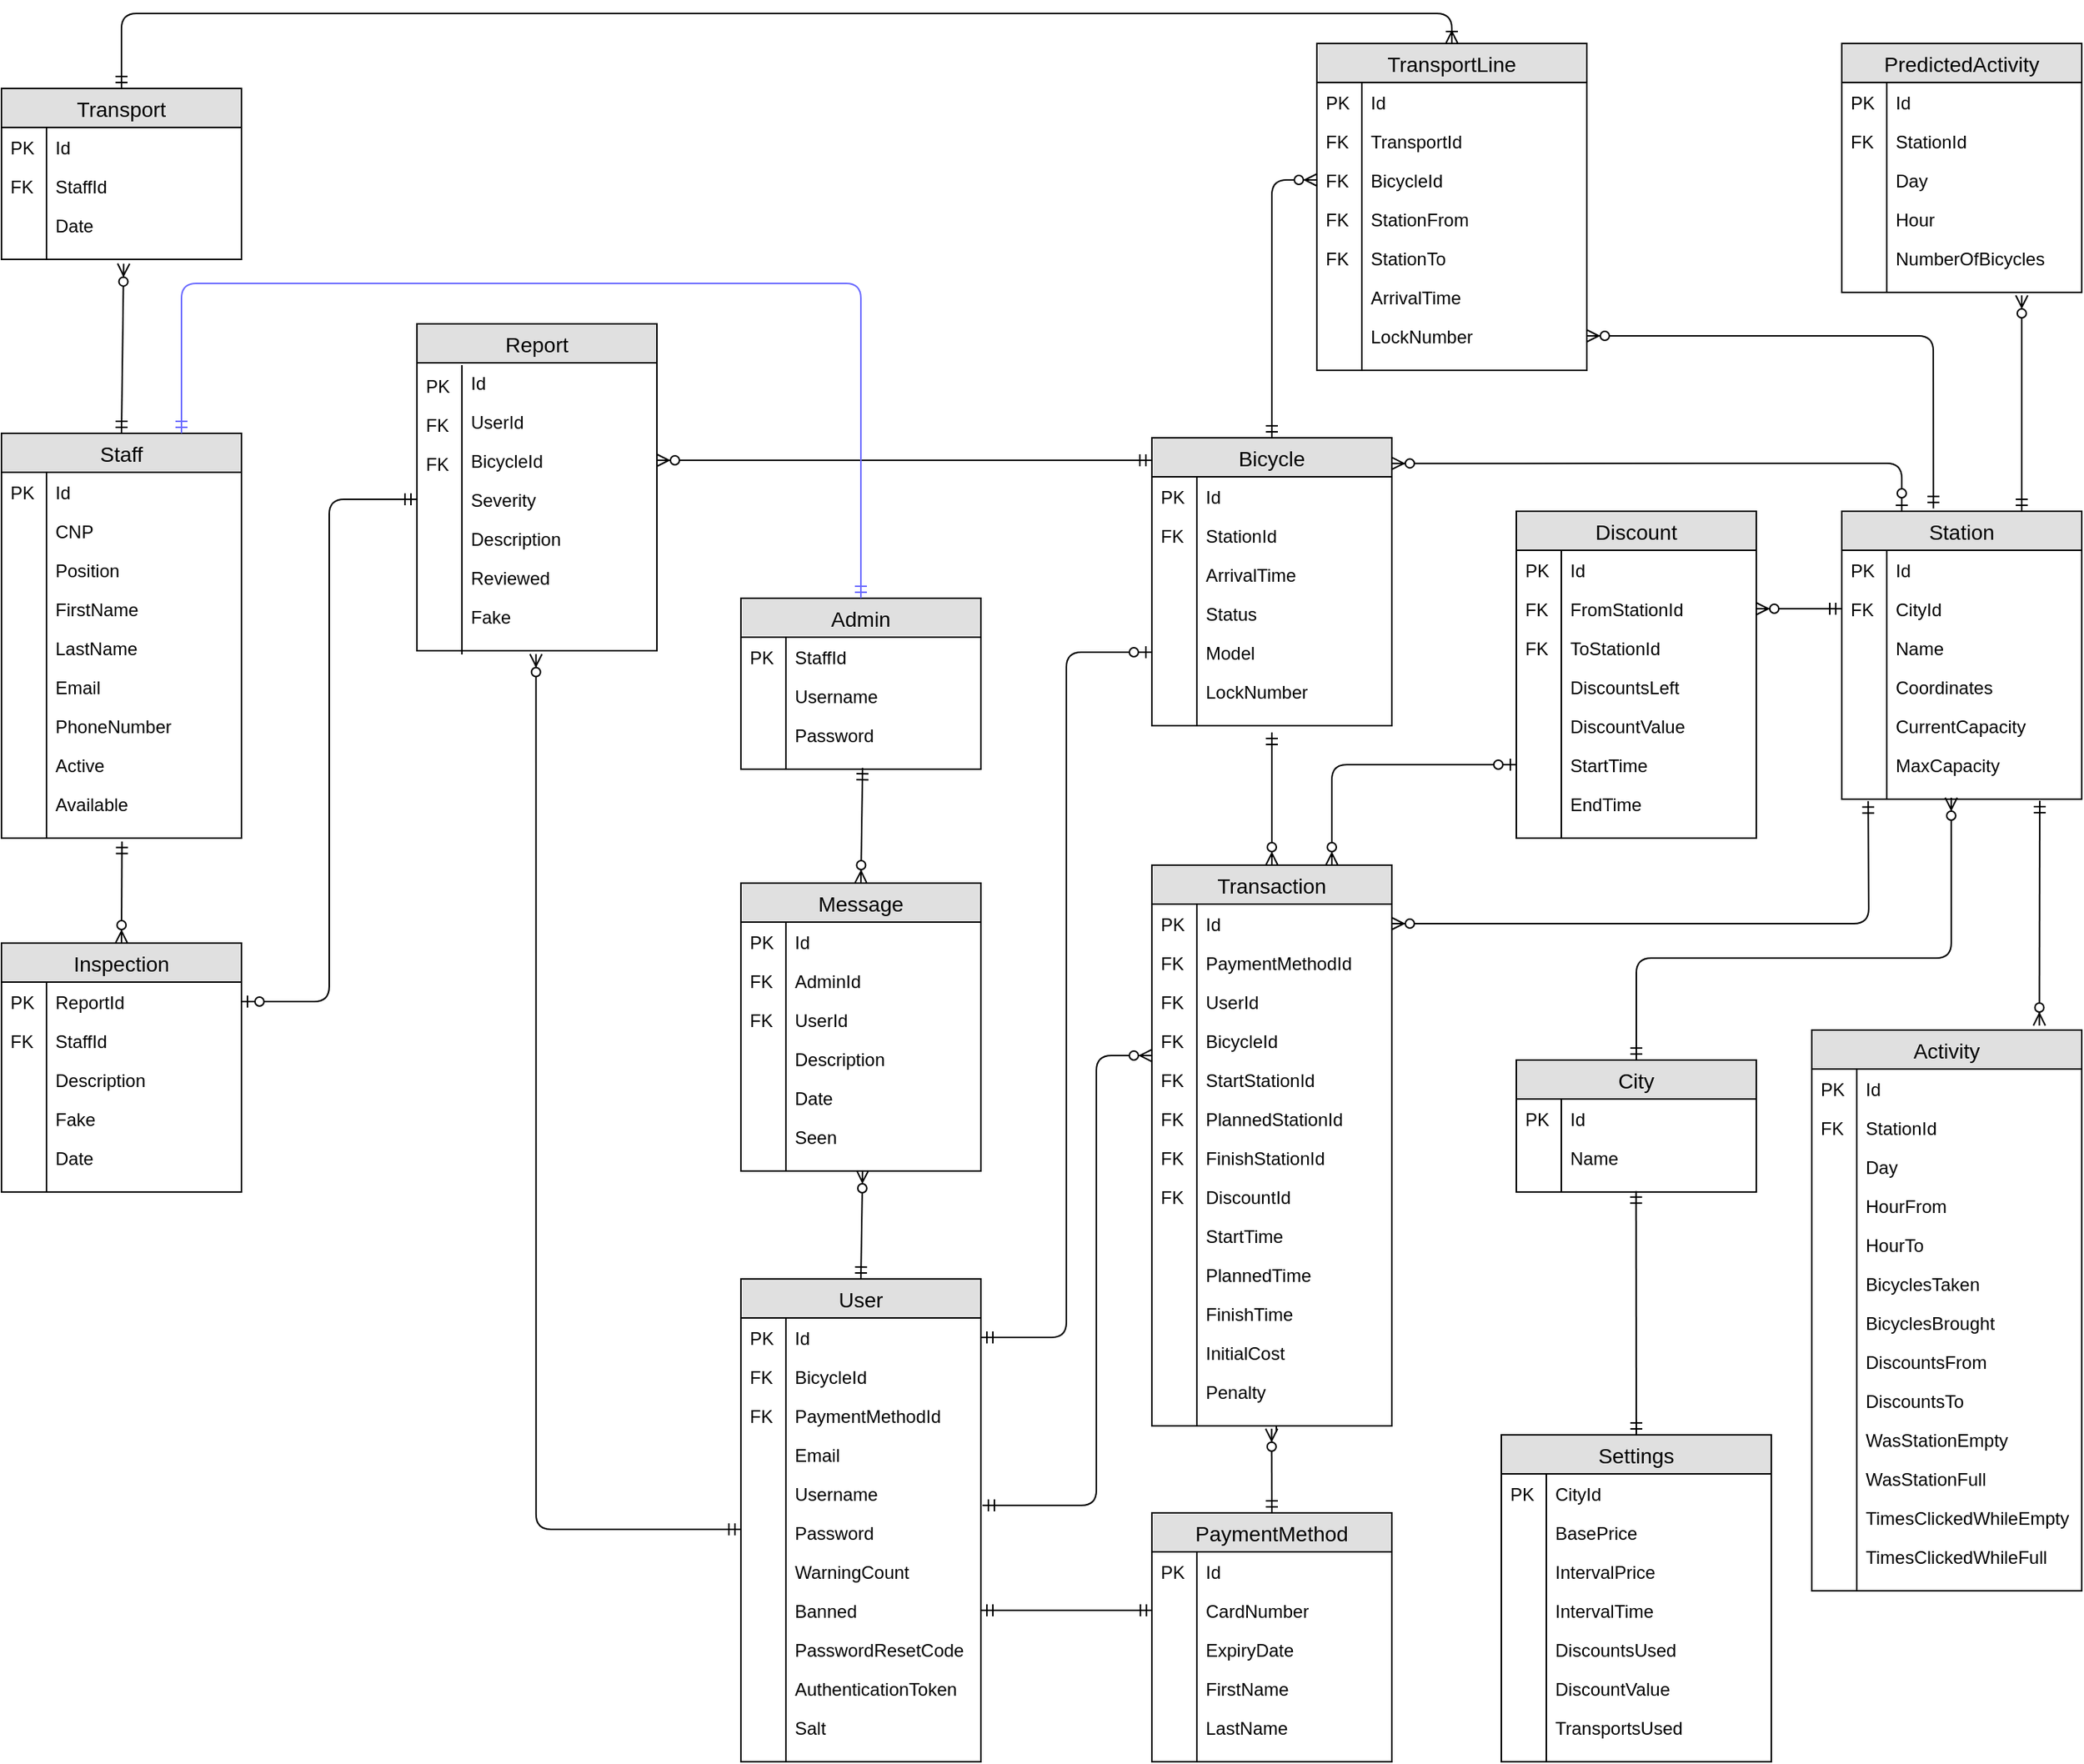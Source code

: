 <mxfile version="13.1.8" type="device"><diagram id="aA_o2Y2xCQt_WSOBVbst" name="Page-1"><mxGraphModel dx="1296" dy="722" grid="1" gridSize="10" guides="1" tooltips="1" connect="1" arrows="1" fold="1" page="1" pageScale="1" pageWidth="827" pageHeight="1169" math="0" shadow="0"><root><mxCell id="0"/><mxCell id="1" parent="0"/><mxCell id="qqiSCrGo2kWjsASX9jNV-20" value="Bicycle" style="swimlane;fontStyle=0;childLayout=stackLayout;horizontal=1;startSize=26;fillColor=#e0e0e0;horizontalStack=0;resizeParent=1;resizeParentMax=0;resizeLast=0;collapsible=1;marginBottom=0;swimlaneFillColor=#ffffff;align=center;fontSize=14;" parent="1" vertex="1"><mxGeometry x="1477" y="653" width="160" height="192" as="geometry"/></mxCell><mxCell id="qqiSCrGo2kWjsASX9jNV-21" value="Id" style="shape=partialRectangle;top=0;left=0;right=0;bottom=0;align=left;verticalAlign=top;fillColor=none;spacingLeft=34;spacingRight=4;overflow=hidden;rotatable=0;points=[[0,0.5],[1,0.5]];portConstraint=eastwest;dropTarget=0;fontSize=12;" parent="qqiSCrGo2kWjsASX9jNV-20" vertex="1"><mxGeometry y="26" width="160" height="26" as="geometry"/></mxCell><mxCell id="qqiSCrGo2kWjsASX9jNV-22" value="PK" style="shape=partialRectangle;top=0;left=0;bottom=0;fillColor=none;align=left;verticalAlign=top;spacingLeft=4;spacingRight=4;overflow=hidden;rotatable=0;points=[];portConstraint=eastwest;part=1;fontSize=12;" parent="qqiSCrGo2kWjsASX9jNV-21" vertex="1" connectable="0"><mxGeometry width="30" height="26" as="geometry"/></mxCell><mxCell id="qqiSCrGo2kWjsASX9jNV-23" value="StationId" style="shape=partialRectangle;top=0;left=0;right=0;bottom=0;align=left;verticalAlign=top;fillColor=none;spacingLeft=34;spacingRight=4;overflow=hidden;rotatable=0;points=[[0,0.5],[1,0.5]];portConstraint=eastwest;dropTarget=0;fontSize=12;" parent="qqiSCrGo2kWjsASX9jNV-20" vertex="1"><mxGeometry y="52" width="160" height="26" as="geometry"/></mxCell><mxCell id="qqiSCrGo2kWjsASX9jNV-24" value="FK" style="shape=partialRectangle;top=0;left=0;bottom=0;fillColor=none;align=left;verticalAlign=top;spacingLeft=4;spacingRight=4;overflow=hidden;rotatable=0;points=[];portConstraint=eastwest;part=1;fontSize=12;" parent="qqiSCrGo2kWjsASX9jNV-23" vertex="1" connectable="0"><mxGeometry width="30" height="26" as="geometry"/></mxCell><mxCell id="qqiSCrGo2kWjsASX9jNV-25" value="ArrivalTime" style="shape=partialRectangle;top=0;left=0;right=0;bottom=0;align=left;verticalAlign=top;fillColor=none;spacingLeft=34;spacingRight=4;overflow=hidden;rotatable=0;points=[[0,0.5],[1,0.5]];portConstraint=eastwest;dropTarget=0;fontSize=12;" parent="qqiSCrGo2kWjsASX9jNV-20" vertex="1"><mxGeometry y="78" width="160" height="26" as="geometry"/></mxCell><mxCell id="qqiSCrGo2kWjsASX9jNV-26" value="" style="shape=partialRectangle;top=0;left=0;bottom=0;fillColor=none;align=left;verticalAlign=top;spacingLeft=4;spacingRight=4;overflow=hidden;rotatable=0;points=[];portConstraint=eastwest;part=1;fontSize=12;" parent="qqiSCrGo2kWjsASX9jNV-25" vertex="1" connectable="0"><mxGeometry width="30" height="26" as="geometry"/></mxCell><mxCell id="qqiSCrGo2kWjsASX9jNV-27" value="Status" style="shape=partialRectangle;top=0;left=0;right=0;bottom=0;align=left;verticalAlign=top;fillColor=none;spacingLeft=34;spacingRight=4;overflow=hidden;rotatable=0;points=[[0,0.5],[1,0.5]];portConstraint=eastwest;dropTarget=0;fontSize=12;" parent="qqiSCrGo2kWjsASX9jNV-20" vertex="1"><mxGeometry y="104" width="160" height="26" as="geometry"/></mxCell><mxCell id="qqiSCrGo2kWjsASX9jNV-28" value="" style="shape=partialRectangle;top=0;left=0;bottom=0;fillColor=none;align=left;verticalAlign=top;spacingLeft=4;spacingRight=4;overflow=hidden;rotatable=0;points=[];portConstraint=eastwest;part=1;fontSize=12;" parent="qqiSCrGo2kWjsASX9jNV-27" vertex="1" connectable="0"><mxGeometry width="30" height="26" as="geometry"/></mxCell><mxCell id="qqiSCrGo2kWjsASX9jNV-29" value="Model" style="shape=partialRectangle;top=0;left=0;right=0;bottom=0;align=left;verticalAlign=top;fillColor=none;spacingLeft=34;spacingRight=4;overflow=hidden;rotatable=0;points=[[0,0.5],[1,0.5]];portConstraint=eastwest;dropTarget=0;fontSize=12;" parent="qqiSCrGo2kWjsASX9jNV-20" vertex="1"><mxGeometry y="130" width="160" height="26" as="geometry"/></mxCell><mxCell id="qqiSCrGo2kWjsASX9jNV-30" value="" style="shape=partialRectangle;top=0;left=0;bottom=0;fillColor=none;align=left;verticalAlign=top;spacingLeft=4;spacingRight=4;overflow=hidden;rotatable=0;points=[];portConstraint=eastwest;part=1;fontSize=12;" parent="qqiSCrGo2kWjsASX9jNV-29" vertex="1" connectable="0"><mxGeometry width="30" height="26" as="geometry"/></mxCell><mxCell id="qqiSCrGo2kWjsASX9jNV-31" value="LockNumber" style="shape=partialRectangle;top=0;left=0;right=0;bottom=0;align=left;verticalAlign=top;fillColor=none;spacingLeft=34;spacingRight=4;overflow=hidden;rotatable=0;points=[[0,0.5],[1,0.5]];portConstraint=eastwest;dropTarget=0;fontSize=12;" parent="qqiSCrGo2kWjsASX9jNV-20" vertex="1"><mxGeometry y="156" width="160" height="26" as="geometry"/></mxCell><mxCell id="qqiSCrGo2kWjsASX9jNV-32" value="" style="shape=partialRectangle;top=0;left=0;bottom=0;fillColor=none;align=left;verticalAlign=top;spacingLeft=4;spacingRight=4;overflow=hidden;rotatable=0;points=[];portConstraint=eastwest;part=1;fontSize=12;" parent="qqiSCrGo2kWjsASX9jNV-31" vertex="1" connectable="0"><mxGeometry width="30" height="26" as="geometry"/></mxCell><mxCell id="qqiSCrGo2kWjsASX9jNV-33" value="" style="shape=partialRectangle;top=0;left=0;right=0;bottom=0;align=left;verticalAlign=top;fillColor=none;spacingLeft=34;spacingRight=4;overflow=hidden;rotatable=0;points=[[0,0.5],[1,0.5]];portConstraint=eastwest;dropTarget=0;fontSize=12;" parent="qqiSCrGo2kWjsASX9jNV-20" vertex="1"><mxGeometry y="182" width="160" height="10" as="geometry"/></mxCell><mxCell id="qqiSCrGo2kWjsASX9jNV-34" value="" style="shape=partialRectangle;top=0;left=0;bottom=0;fillColor=none;align=left;verticalAlign=top;spacingLeft=4;spacingRight=4;overflow=hidden;rotatable=0;points=[];portConstraint=eastwest;part=1;fontSize=12;" parent="qqiSCrGo2kWjsASX9jNV-33" vertex="1" connectable="0"><mxGeometry width="30" height="10" as="geometry"/></mxCell><mxCell id="qqiSCrGo2kWjsASX9jNV-35" value="Station" style="swimlane;fontStyle=0;childLayout=stackLayout;horizontal=1;startSize=26;fillColor=#e0e0e0;horizontalStack=0;resizeParent=1;resizeParentMax=0;resizeLast=0;collapsible=1;marginBottom=0;swimlaneFillColor=#ffffff;align=center;fontSize=14;" parent="1" vertex="1"><mxGeometry x="1937" y="702" width="160" height="192" as="geometry"/></mxCell><mxCell id="qqiSCrGo2kWjsASX9jNV-36" value="Id" style="shape=partialRectangle;top=0;left=0;right=0;bottom=0;align=left;verticalAlign=top;fillColor=none;spacingLeft=34;spacingRight=4;overflow=hidden;rotatable=0;points=[[0,0.5],[1,0.5]];portConstraint=eastwest;dropTarget=0;fontSize=12;" parent="qqiSCrGo2kWjsASX9jNV-35" vertex="1"><mxGeometry y="26" width="160" height="26" as="geometry"/></mxCell><mxCell id="qqiSCrGo2kWjsASX9jNV-37" value="PK" style="shape=partialRectangle;top=0;left=0;bottom=0;fillColor=none;align=left;verticalAlign=top;spacingLeft=4;spacingRight=4;overflow=hidden;rotatable=0;points=[];portConstraint=eastwest;part=1;fontSize=12;" parent="qqiSCrGo2kWjsASX9jNV-36" vertex="1" connectable="0"><mxGeometry width="30" height="26" as="geometry"/></mxCell><mxCell id="qqiSCrGo2kWjsASX9jNV-38" value="CityId" style="shape=partialRectangle;top=0;left=0;right=0;bottom=0;align=left;verticalAlign=top;fillColor=none;spacingLeft=34;spacingRight=4;overflow=hidden;rotatable=0;points=[[0,0.5],[1,0.5]];portConstraint=eastwest;dropTarget=0;fontSize=12;" parent="qqiSCrGo2kWjsASX9jNV-35" vertex="1"><mxGeometry y="52" width="160" height="26" as="geometry"/></mxCell><mxCell id="qqiSCrGo2kWjsASX9jNV-39" value="FK" style="shape=partialRectangle;top=0;left=0;bottom=0;fillColor=none;align=left;verticalAlign=top;spacingLeft=4;spacingRight=4;overflow=hidden;rotatable=0;points=[];portConstraint=eastwest;part=1;fontSize=12;" parent="qqiSCrGo2kWjsASX9jNV-38" vertex="1" connectable="0"><mxGeometry width="30" height="26" as="geometry"/></mxCell><mxCell id="qqiSCrGo2kWjsASX9jNV-40" value="Name" style="shape=partialRectangle;top=0;left=0;right=0;bottom=0;align=left;verticalAlign=top;fillColor=none;spacingLeft=34;spacingRight=4;overflow=hidden;rotatable=0;points=[[0,0.5],[1,0.5]];portConstraint=eastwest;dropTarget=0;fontSize=12;" parent="qqiSCrGo2kWjsASX9jNV-35" vertex="1"><mxGeometry y="78" width="160" height="26" as="geometry"/></mxCell><mxCell id="qqiSCrGo2kWjsASX9jNV-41" value="" style="shape=partialRectangle;top=0;left=0;bottom=0;fillColor=none;align=left;verticalAlign=top;spacingLeft=4;spacingRight=4;overflow=hidden;rotatable=0;points=[];portConstraint=eastwest;part=1;fontSize=12;" parent="qqiSCrGo2kWjsASX9jNV-40" vertex="1" connectable="0"><mxGeometry width="30" height="26" as="geometry"/></mxCell><mxCell id="qqiSCrGo2kWjsASX9jNV-42" value="Coordinates" style="shape=partialRectangle;top=0;left=0;right=0;bottom=0;align=left;verticalAlign=top;fillColor=none;spacingLeft=34;spacingRight=4;overflow=hidden;rotatable=0;points=[[0,0.5],[1,0.5]];portConstraint=eastwest;dropTarget=0;fontSize=12;" parent="qqiSCrGo2kWjsASX9jNV-35" vertex="1"><mxGeometry y="104" width="160" height="26" as="geometry"/></mxCell><mxCell id="qqiSCrGo2kWjsASX9jNV-43" value="" style="shape=partialRectangle;top=0;left=0;bottom=0;fillColor=none;align=left;verticalAlign=top;spacingLeft=4;spacingRight=4;overflow=hidden;rotatable=0;points=[];portConstraint=eastwest;part=1;fontSize=12;" parent="qqiSCrGo2kWjsASX9jNV-42" vertex="1" connectable="0"><mxGeometry width="30" height="26" as="geometry"/></mxCell><mxCell id="qqiSCrGo2kWjsASX9jNV-44" value="CurrentCapacity" style="shape=partialRectangle;top=0;left=0;right=0;bottom=0;align=left;verticalAlign=top;fillColor=none;spacingLeft=34;spacingRight=4;overflow=hidden;rotatable=0;points=[[0,0.5],[1,0.5]];portConstraint=eastwest;dropTarget=0;fontSize=12;" parent="qqiSCrGo2kWjsASX9jNV-35" vertex="1"><mxGeometry y="130" width="160" height="26" as="geometry"/></mxCell><mxCell id="qqiSCrGo2kWjsASX9jNV-45" value="" style="shape=partialRectangle;top=0;left=0;bottom=0;fillColor=none;align=left;verticalAlign=top;spacingLeft=4;spacingRight=4;overflow=hidden;rotatable=0;points=[];portConstraint=eastwest;part=1;fontSize=12;" parent="qqiSCrGo2kWjsASX9jNV-44" vertex="1" connectable="0"><mxGeometry width="30" height="26" as="geometry"/></mxCell><mxCell id="qqiSCrGo2kWjsASX9jNV-46" value="MaxCapacity" style="shape=partialRectangle;top=0;left=0;right=0;bottom=0;align=left;verticalAlign=top;fillColor=none;spacingLeft=34;spacingRight=4;overflow=hidden;rotatable=0;points=[[0,0.5],[1,0.5]];portConstraint=eastwest;dropTarget=0;fontSize=12;" parent="qqiSCrGo2kWjsASX9jNV-35" vertex="1"><mxGeometry y="156" width="160" height="26" as="geometry"/></mxCell><mxCell id="qqiSCrGo2kWjsASX9jNV-47" value="" style="shape=partialRectangle;top=0;left=0;bottom=0;fillColor=none;align=left;verticalAlign=top;spacingLeft=4;spacingRight=4;overflow=hidden;rotatable=0;points=[];portConstraint=eastwest;part=1;fontSize=12;" parent="qqiSCrGo2kWjsASX9jNV-46" vertex="1" connectable="0"><mxGeometry width="30" height="26" as="geometry"/></mxCell><mxCell id="qqiSCrGo2kWjsASX9jNV-48" value="" style="shape=partialRectangle;top=0;left=0;right=0;bottom=0;align=left;verticalAlign=top;fillColor=none;spacingLeft=34;spacingRight=4;overflow=hidden;rotatable=0;points=[[0,0.5],[1,0.5]];portConstraint=eastwest;dropTarget=0;fontSize=12;" parent="qqiSCrGo2kWjsASX9jNV-35" vertex="1"><mxGeometry y="182" width="160" height="10" as="geometry"/></mxCell><mxCell id="qqiSCrGo2kWjsASX9jNV-49" value="" style="shape=partialRectangle;top=0;left=0;bottom=0;fillColor=none;align=left;verticalAlign=top;spacingLeft=4;spacingRight=4;overflow=hidden;rotatable=0;points=[];portConstraint=eastwest;part=1;fontSize=12;" parent="qqiSCrGo2kWjsASX9jNV-48" vertex="1" connectable="0"><mxGeometry width="30" height="10" as="geometry"/></mxCell><mxCell id="qqiSCrGo2kWjsASX9jNV-50" value="PaymentMethod" style="swimlane;fontStyle=0;childLayout=stackLayout;horizontal=1;startSize=26;fillColor=#e0e0e0;horizontalStack=0;resizeParent=1;resizeParentMax=0;resizeLast=0;collapsible=1;marginBottom=0;swimlaneFillColor=#ffffff;align=center;fontSize=14;" parent="1" vertex="1"><mxGeometry x="1477" y="1370" width="160" height="166" as="geometry"/></mxCell><mxCell id="qqiSCrGo2kWjsASX9jNV-51" value="Id" style="shape=partialRectangle;top=0;left=0;right=0;bottom=0;align=left;verticalAlign=top;fillColor=none;spacingLeft=34;spacingRight=4;overflow=hidden;rotatable=0;points=[[0,0.5],[1,0.5]];portConstraint=eastwest;dropTarget=0;fontSize=12;" parent="qqiSCrGo2kWjsASX9jNV-50" vertex="1"><mxGeometry y="26" width="160" height="26" as="geometry"/></mxCell><mxCell id="qqiSCrGo2kWjsASX9jNV-52" value="PK" style="shape=partialRectangle;top=0;left=0;bottom=0;fillColor=none;align=left;verticalAlign=top;spacingLeft=4;spacingRight=4;overflow=hidden;rotatable=0;points=[];portConstraint=eastwest;part=1;fontSize=12;" parent="qqiSCrGo2kWjsASX9jNV-51" vertex="1" connectable="0"><mxGeometry width="30" height="26" as="geometry"/></mxCell><mxCell id="qqiSCrGo2kWjsASX9jNV-53" value="CardNumber" style="shape=partialRectangle;top=0;left=0;right=0;bottom=0;align=left;verticalAlign=top;fillColor=none;spacingLeft=34;spacingRight=4;overflow=hidden;rotatable=0;points=[[0,0.5],[1,0.5]];portConstraint=eastwest;dropTarget=0;fontSize=12;" parent="qqiSCrGo2kWjsASX9jNV-50" vertex="1"><mxGeometry y="52" width="160" height="26" as="geometry"/></mxCell><mxCell id="qqiSCrGo2kWjsASX9jNV-54" value="" style="shape=partialRectangle;top=0;left=0;bottom=0;fillColor=none;align=left;verticalAlign=top;spacingLeft=4;spacingRight=4;overflow=hidden;rotatable=0;points=[];portConstraint=eastwest;part=1;fontSize=12;" parent="qqiSCrGo2kWjsASX9jNV-53" vertex="1" connectable="0"><mxGeometry width="30" height="26" as="geometry"/></mxCell><mxCell id="qqiSCrGo2kWjsASX9jNV-55" value="ExpiryDate" style="shape=partialRectangle;top=0;left=0;right=0;bottom=0;align=left;verticalAlign=top;fillColor=none;spacingLeft=34;spacingRight=4;overflow=hidden;rotatable=0;points=[[0,0.5],[1,0.5]];portConstraint=eastwest;dropTarget=0;fontSize=12;" parent="qqiSCrGo2kWjsASX9jNV-50" vertex="1"><mxGeometry y="78" width="160" height="26" as="geometry"/></mxCell><mxCell id="qqiSCrGo2kWjsASX9jNV-56" value="" style="shape=partialRectangle;top=0;left=0;bottom=0;fillColor=none;align=left;verticalAlign=top;spacingLeft=4;spacingRight=4;overflow=hidden;rotatable=0;points=[];portConstraint=eastwest;part=1;fontSize=12;" parent="qqiSCrGo2kWjsASX9jNV-55" vertex="1" connectable="0"><mxGeometry width="30" height="26" as="geometry"/></mxCell><mxCell id="qqiSCrGo2kWjsASX9jNV-57" value="FirstName" style="shape=partialRectangle;top=0;left=0;right=0;bottom=0;align=left;verticalAlign=top;fillColor=none;spacingLeft=34;spacingRight=4;overflow=hidden;rotatable=0;points=[[0,0.5],[1,0.5]];portConstraint=eastwest;dropTarget=0;fontSize=12;" parent="qqiSCrGo2kWjsASX9jNV-50" vertex="1"><mxGeometry y="104" width="160" height="26" as="geometry"/></mxCell><mxCell id="qqiSCrGo2kWjsASX9jNV-58" value="" style="shape=partialRectangle;top=0;left=0;bottom=0;fillColor=none;align=left;verticalAlign=top;spacingLeft=4;spacingRight=4;overflow=hidden;rotatable=0;points=[];portConstraint=eastwest;part=1;fontSize=12;" parent="qqiSCrGo2kWjsASX9jNV-57" vertex="1" connectable="0"><mxGeometry width="30" height="26" as="geometry"/></mxCell><mxCell id="qqiSCrGo2kWjsASX9jNV-59" value="LastName" style="shape=partialRectangle;top=0;left=0;right=0;bottom=0;align=left;verticalAlign=top;fillColor=none;spacingLeft=34;spacingRight=4;overflow=hidden;rotatable=0;points=[[0,0.5],[1,0.5]];portConstraint=eastwest;dropTarget=0;fontSize=12;" parent="qqiSCrGo2kWjsASX9jNV-50" vertex="1"><mxGeometry y="130" width="160" height="26" as="geometry"/></mxCell><mxCell id="qqiSCrGo2kWjsASX9jNV-60" value="" style="shape=partialRectangle;top=0;left=0;bottom=0;fillColor=none;align=left;verticalAlign=top;spacingLeft=4;spacingRight=4;overflow=hidden;rotatable=0;points=[];portConstraint=eastwest;part=1;fontSize=12;" parent="qqiSCrGo2kWjsASX9jNV-59" vertex="1" connectable="0"><mxGeometry width="30" height="26" as="geometry"/></mxCell><mxCell id="qqiSCrGo2kWjsASX9jNV-61" value="" style="shape=partialRectangle;top=0;left=0;right=0;bottom=0;align=left;verticalAlign=top;fillColor=none;spacingLeft=34;spacingRight=4;overflow=hidden;rotatable=0;points=[[0,0.5],[1,0.5]];portConstraint=eastwest;dropTarget=0;fontSize=12;" parent="qqiSCrGo2kWjsASX9jNV-50" vertex="1"><mxGeometry y="156" width="160" height="10" as="geometry"/></mxCell><mxCell id="qqiSCrGo2kWjsASX9jNV-62" value="" style="shape=partialRectangle;top=0;left=0;bottom=0;fillColor=none;align=left;verticalAlign=top;spacingLeft=4;spacingRight=4;overflow=hidden;rotatable=0;points=[];portConstraint=eastwest;part=1;fontSize=12;" parent="qqiSCrGo2kWjsASX9jNV-61" vertex="1" connectable="0"><mxGeometry width="30" height="10" as="geometry"/></mxCell><mxCell id="qqiSCrGo2kWjsASX9jNV-63" value="Discount" style="swimlane;fontStyle=0;childLayout=stackLayout;horizontal=1;startSize=26;fillColor=#e0e0e0;horizontalStack=0;resizeParent=1;resizeParentMax=0;resizeLast=0;collapsible=1;marginBottom=0;swimlaneFillColor=#ffffff;align=center;fontSize=14;" parent="1" vertex="1"><mxGeometry x="1720" y="702" width="160" height="218" as="geometry"/></mxCell><mxCell id="qqiSCrGo2kWjsASX9jNV-64" value="Id" style="shape=partialRectangle;top=0;left=0;right=0;bottom=0;align=left;verticalAlign=top;fillColor=none;spacingLeft=34;spacingRight=4;overflow=hidden;rotatable=0;points=[[0,0.5],[1,0.5]];portConstraint=eastwest;dropTarget=0;fontSize=12;" parent="qqiSCrGo2kWjsASX9jNV-63" vertex="1"><mxGeometry y="26" width="160" height="26" as="geometry"/></mxCell><mxCell id="qqiSCrGo2kWjsASX9jNV-65" value="PK" style="shape=partialRectangle;top=0;left=0;bottom=0;fillColor=none;align=left;verticalAlign=top;spacingLeft=4;spacingRight=4;overflow=hidden;rotatable=0;points=[];portConstraint=eastwest;part=1;fontSize=12;" parent="qqiSCrGo2kWjsASX9jNV-64" vertex="1" connectable="0"><mxGeometry width="30" height="26" as="geometry"/></mxCell><mxCell id="qqiSCrGo2kWjsASX9jNV-66" value="FromStationId" style="shape=partialRectangle;top=0;left=0;right=0;bottom=0;align=left;verticalAlign=top;fillColor=none;spacingLeft=34;spacingRight=4;overflow=hidden;rotatable=0;points=[[0,0.5],[1,0.5]];portConstraint=eastwest;dropTarget=0;fontSize=12;" parent="qqiSCrGo2kWjsASX9jNV-63" vertex="1"><mxGeometry y="52" width="160" height="26" as="geometry"/></mxCell><mxCell id="qqiSCrGo2kWjsASX9jNV-67" value="FK" style="shape=partialRectangle;top=0;left=0;bottom=0;fillColor=none;align=left;verticalAlign=top;spacingLeft=4;spacingRight=4;overflow=hidden;rotatable=0;points=[];portConstraint=eastwest;part=1;fontSize=12;" parent="qqiSCrGo2kWjsASX9jNV-66" vertex="1" connectable="0"><mxGeometry width="30" height="26" as="geometry"/></mxCell><mxCell id="qqiSCrGo2kWjsASX9jNV-68" value="ToStationId" style="shape=partialRectangle;top=0;left=0;right=0;bottom=0;align=left;verticalAlign=top;fillColor=none;spacingLeft=34;spacingRight=4;overflow=hidden;rotatable=0;points=[[0,0.5],[1,0.5]];portConstraint=eastwest;dropTarget=0;fontSize=12;" parent="qqiSCrGo2kWjsASX9jNV-63" vertex="1"><mxGeometry y="78" width="160" height="26" as="geometry"/></mxCell><mxCell id="qqiSCrGo2kWjsASX9jNV-69" value="FK" style="shape=partialRectangle;top=0;left=0;bottom=0;fillColor=none;align=left;verticalAlign=top;spacingLeft=4;spacingRight=4;overflow=hidden;rotatable=0;points=[];portConstraint=eastwest;part=1;fontSize=12;" parent="qqiSCrGo2kWjsASX9jNV-68" vertex="1" connectable="0"><mxGeometry width="30" height="26" as="geometry"/></mxCell><mxCell id="qqiSCrGo2kWjsASX9jNV-70" value="DiscountsLeft" style="shape=partialRectangle;top=0;left=0;right=0;bottom=0;align=left;verticalAlign=top;fillColor=none;spacingLeft=34;spacingRight=4;overflow=hidden;rotatable=0;points=[[0,0.5],[1,0.5]];portConstraint=eastwest;dropTarget=0;fontSize=12;" parent="qqiSCrGo2kWjsASX9jNV-63" vertex="1"><mxGeometry y="104" width="160" height="26" as="geometry"/></mxCell><mxCell id="qqiSCrGo2kWjsASX9jNV-71" value="" style="shape=partialRectangle;top=0;left=0;bottom=0;fillColor=none;align=left;verticalAlign=top;spacingLeft=4;spacingRight=4;overflow=hidden;rotatable=0;points=[];portConstraint=eastwest;part=1;fontSize=12;" parent="qqiSCrGo2kWjsASX9jNV-70" vertex="1" connectable="0"><mxGeometry width="30" height="26" as="geometry"/></mxCell><mxCell id="qqiSCrGo2kWjsASX9jNV-72" value="DiscountValue" style="shape=partialRectangle;top=0;left=0;right=0;bottom=0;align=left;verticalAlign=top;fillColor=none;spacingLeft=34;spacingRight=4;overflow=hidden;rotatable=0;points=[[0,0.5],[1,0.5]];portConstraint=eastwest;dropTarget=0;fontSize=12;" parent="qqiSCrGo2kWjsASX9jNV-63" vertex="1"><mxGeometry y="130" width="160" height="26" as="geometry"/></mxCell><mxCell id="qqiSCrGo2kWjsASX9jNV-73" value="" style="shape=partialRectangle;top=0;left=0;bottom=0;fillColor=none;align=left;verticalAlign=top;spacingLeft=4;spacingRight=4;overflow=hidden;rotatable=0;points=[];portConstraint=eastwest;part=1;fontSize=12;" parent="qqiSCrGo2kWjsASX9jNV-72" vertex="1" connectable="0"><mxGeometry width="30" height="26" as="geometry"/></mxCell><mxCell id="qqiSCrGo2kWjsASX9jNV-74" value="StartTime" style="shape=partialRectangle;top=0;left=0;right=0;bottom=0;align=left;verticalAlign=top;fillColor=none;spacingLeft=34;spacingRight=4;overflow=hidden;rotatable=0;points=[[0,0.5],[1,0.5]];portConstraint=eastwest;dropTarget=0;fontSize=12;" parent="qqiSCrGo2kWjsASX9jNV-63" vertex="1"><mxGeometry y="156" width="160" height="26" as="geometry"/></mxCell><mxCell id="qqiSCrGo2kWjsASX9jNV-75" value="" style="shape=partialRectangle;top=0;left=0;bottom=0;fillColor=none;align=left;verticalAlign=top;spacingLeft=4;spacingRight=4;overflow=hidden;rotatable=0;points=[];portConstraint=eastwest;part=1;fontSize=12;" parent="qqiSCrGo2kWjsASX9jNV-74" vertex="1" connectable="0"><mxGeometry width="30" height="26" as="geometry"/></mxCell><mxCell id="qqiSCrGo2kWjsASX9jNV-76" value="EndTime" style="shape=partialRectangle;top=0;left=0;right=0;bottom=0;align=left;verticalAlign=top;fillColor=none;spacingLeft=34;spacingRight=4;overflow=hidden;rotatable=0;points=[[0,0.5],[1,0.5]];portConstraint=eastwest;dropTarget=0;fontSize=12;" parent="qqiSCrGo2kWjsASX9jNV-63" vertex="1"><mxGeometry y="182" width="160" height="26" as="geometry"/></mxCell><mxCell id="qqiSCrGo2kWjsASX9jNV-77" value="" style="shape=partialRectangle;top=0;left=0;bottom=0;fillColor=none;align=left;verticalAlign=top;spacingLeft=4;spacingRight=4;overflow=hidden;rotatable=0;points=[];portConstraint=eastwest;part=1;fontSize=12;" parent="qqiSCrGo2kWjsASX9jNV-76" vertex="1" connectable="0"><mxGeometry width="30" height="26" as="geometry"/></mxCell><mxCell id="qqiSCrGo2kWjsASX9jNV-78" value="" style="shape=partialRectangle;top=0;left=0;right=0;bottom=0;align=left;verticalAlign=top;fillColor=none;spacingLeft=34;spacingRight=4;overflow=hidden;rotatable=0;points=[[0,0.5],[1,0.5]];portConstraint=eastwest;dropTarget=0;fontSize=12;" parent="qqiSCrGo2kWjsASX9jNV-63" vertex="1"><mxGeometry y="208" width="160" height="10" as="geometry"/></mxCell><mxCell id="qqiSCrGo2kWjsASX9jNV-79" value="" style="shape=partialRectangle;top=0;left=0;bottom=0;fillColor=none;align=left;verticalAlign=top;spacingLeft=4;spacingRight=4;overflow=hidden;rotatable=0;points=[];portConstraint=eastwest;part=1;fontSize=12;" parent="qqiSCrGo2kWjsASX9jNV-78" vertex="1" connectable="0"><mxGeometry width="30" height="10" as="geometry"/></mxCell><mxCell id="qqiSCrGo2kWjsASX9jNV-80" value="Report" style="swimlane;fontStyle=0;childLayout=stackLayout;horizontal=1;startSize=26;fillColor=#e0e0e0;horizontalStack=0;resizeParent=1;resizeParentMax=0;resizeLast=0;collapsible=1;marginBottom=0;swimlaneFillColor=#ffffff;align=center;fontSize=14;" parent="1" vertex="1"><mxGeometry x="987" y="577" width="160" height="218" as="geometry"/></mxCell><mxCell id="qqiSCrGo2kWjsASX9jNV-81" value="Id" style="shape=partialRectangle;top=0;left=0;right=0;bottom=0;align=left;verticalAlign=top;fillColor=none;spacingLeft=34;spacingRight=4;overflow=hidden;rotatable=0;points=[[0,0.5],[1,0.5]];portConstraint=eastwest;dropTarget=0;fontSize=12;" parent="qqiSCrGo2kWjsASX9jNV-80" vertex="1"><mxGeometry y="26" width="160" height="26" as="geometry"/></mxCell><mxCell id="qqiSCrGo2kWjsASX9jNV-82" value="PK" style="shape=partialRectangle;top=0;left=0;bottom=0;fillColor=none;align=left;verticalAlign=top;spacingLeft=4;spacingRight=4;overflow=hidden;rotatable=0;points=[];portConstraint=eastwest;part=1;fontSize=12;" parent="qqiSCrGo2kWjsASX9jNV-81" vertex="1" connectable="0"><mxGeometry y="2" width="30" height="26" as="geometry"/></mxCell><mxCell id="qqiSCrGo2kWjsASX9jNV-83" value="UserId" style="shape=partialRectangle;top=0;left=0;right=0;bottom=0;align=left;verticalAlign=top;fillColor=none;spacingLeft=34;spacingRight=4;overflow=hidden;rotatable=0;points=[[0,0.5],[1,0.5]];portConstraint=eastwest;dropTarget=0;fontSize=12;" parent="qqiSCrGo2kWjsASX9jNV-80" vertex="1"><mxGeometry y="52" width="160" height="26" as="geometry"/></mxCell><mxCell id="qqiSCrGo2kWjsASX9jNV-84" value="FK" style="shape=partialRectangle;top=0;left=0;bottom=0;fillColor=none;align=left;verticalAlign=top;spacingLeft=4;spacingRight=4;overflow=hidden;rotatable=0;points=[];portConstraint=eastwest;part=1;fontSize=12;" parent="qqiSCrGo2kWjsASX9jNV-83" vertex="1" connectable="0"><mxGeometry y="2" width="30" height="26" as="geometry"/></mxCell><mxCell id="qqiSCrGo2kWjsASX9jNV-85" value="BicycleId" style="shape=partialRectangle;top=0;left=0;right=0;bottom=0;align=left;verticalAlign=top;fillColor=none;spacingLeft=34;spacingRight=4;overflow=hidden;rotatable=0;points=[[0,0.5],[1,0.5]];portConstraint=eastwest;dropTarget=0;fontSize=12;" parent="qqiSCrGo2kWjsASX9jNV-80" vertex="1"><mxGeometry y="78" width="160" height="26" as="geometry"/></mxCell><mxCell id="qqiSCrGo2kWjsASX9jNV-86" value="FK" style="shape=partialRectangle;top=0;left=0;bottom=0;fillColor=none;align=left;verticalAlign=top;spacingLeft=4;spacingRight=4;overflow=hidden;rotatable=0;points=[];portConstraint=eastwest;part=1;fontSize=12;" parent="qqiSCrGo2kWjsASX9jNV-85" vertex="1" connectable="0"><mxGeometry y="2" width="30" height="26" as="geometry"/></mxCell><mxCell id="qqiSCrGo2kWjsASX9jNV-87" value="Severity" style="shape=partialRectangle;top=0;left=0;right=0;bottom=0;align=left;verticalAlign=top;fillColor=none;spacingLeft=34;spacingRight=4;overflow=hidden;rotatable=0;points=[[0,0.5],[1,0.5]];portConstraint=eastwest;dropTarget=0;fontSize=12;" parent="qqiSCrGo2kWjsASX9jNV-80" vertex="1"><mxGeometry y="104" width="160" height="26" as="geometry"/></mxCell><mxCell id="qqiSCrGo2kWjsASX9jNV-88" value="" style="shape=partialRectangle;top=0;left=0;bottom=0;fillColor=none;align=left;verticalAlign=top;spacingLeft=4;spacingRight=4;overflow=hidden;rotatable=0;points=[];portConstraint=eastwest;part=1;fontSize=12;" parent="qqiSCrGo2kWjsASX9jNV-87" vertex="1" connectable="0"><mxGeometry y="2" width="30" height="26" as="geometry"/></mxCell><mxCell id="qqiSCrGo2kWjsASX9jNV-89" value="Description" style="shape=partialRectangle;top=0;left=0;right=0;bottom=0;align=left;verticalAlign=top;fillColor=none;spacingLeft=34;spacingRight=4;overflow=hidden;rotatable=0;points=[[0,0.5],[1,0.5]];portConstraint=eastwest;dropTarget=0;fontSize=12;" parent="qqiSCrGo2kWjsASX9jNV-80" vertex="1"><mxGeometry y="130" width="160" height="26" as="geometry"/></mxCell><mxCell id="qqiSCrGo2kWjsASX9jNV-90" value="" style="shape=partialRectangle;top=0;left=0;bottom=0;fillColor=none;align=left;verticalAlign=top;spacingLeft=4;spacingRight=4;overflow=hidden;rotatable=0;points=[];portConstraint=eastwest;part=1;fontSize=12;" parent="qqiSCrGo2kWjsASX9jNV-89" vertex="1" connectable="0"><mxGeometry y="2" width="30" height="26" as="geometry"/></mxCell><mxCell id="qqiSCrGo2kWjsASX9jNV-91" value="Reviewed" style="shape=partialRectangle;top=0;left=0;right=0;bottom=0;align=left;verticalAlign=top;fillColor=none;spacingLeft=34;spacingRight=4;overflow=hidden;rotatable=0;points=[[0,0.5],[1,0.5]];portConstraint=eastwest;dropTarget=0;fontSize=12;" parent="qqiSCrGo2kWjsASX9jNV-80" vertex="1"><mxGeometry y="156" width="160" height="26" as="geometry"/></mxCell><mxCell id="qqiSCrGo2kWjsASX9jNV-92" value="" style="shape=partialRectangle;top=0;left=0;bottom=0;fillColor=none;align=left;verticalAlign=top;spacingLeft=4;spacingRight=4;overflow=hidden;rotatable=0;points=[];portConstraint=eastwest;part=1;fontSize=12;" parent="qqiSCrGo2kWjsASX9jNV-91" vertex="1" connectable="0"><mxGeometry y="2" width="30" height="26" as="geometry"/></mxCell><mxCell id="qqiSCrGo2kWjsASX9jNV-93" value="Fake" style="shape=partialRectangle;top=0;left=0;right=0;bottom=0;align=left;verticalAlign=top;fillColor=none;spacingLeft=34;spacingRight=4;overflow=hidden;rotatable=0;points=[[0,0.5],[1,0.5]];portConstraint=eastwest;dropTarget=0;fontSize=12;" parent="qqiSCrGo2kWjsASX9jNV-80" vertex="1"><mxGeometry y="182" width="160" height="26" as="geometry"/></mxCell><mxCell id="qqiSCrGo2kWjsASX9jNV-94" value="" style="shape=partialRectangle;top=0;left=0;bottom=0;fillColor=none;align=left;verticalAlign=top;spacingLeft=4;spacingRight=4;overflow=hidden;rotatable=0;points=[];portConstraint=eastwest;part=1;fontSize=12;" parent="qqiSCrGo2kWjsASX9jNV-93" vertex="1" connectable="0"><mxGeometry y="2" width="30" height="26" as="geometry"/></mxCell><mxCell id="qqiSCrGo2kWjsASX9jNV-95" value="" style="shape=partialRectangle;top=0;left=0;right=0;bottom=0;align=left;verticalAlign=top;fillColor=none;spacingLeft=34;spacingRight=4;overflow=hidden;rotatable=0;points=[[0,0.5],[1,0.5]];portConstraint=eastwest;dropTarget=0;fontSize=12;" parent="qqiSCrGo2kWjsASX9jNV-80" vertex="1"><mxGeometry y="208" width="160" height="10" as="geometry"/></mxCell><mxCell id="qqiSCrGo2kWjsASX9jNV-96" value="" style="shape=partialRectangle;top=0;left=0;bottom=0;fillColor=none;align=left;verticalAlign=top;spacingLeft=4;spacingRight=4;overflow=hidden;rotatable=0;points=[];portConstraint=eastwest;part=1;fontSize=12;" parent="qqiSCrGo2kWjsASX9jNV-95" vertex="1" connectable="0"><mxGeometry y="2" width="30" height="10" as="geometry"/></mxCell><mxCell id="qqiSCrGo2kWjsASX9jNV-125" value="Staff" style="swimlane;fontStyle=0;childLayout=stackLayout;horizontal=1;startSize=26;fillColor=#e0e0e0;horizontalStack=0;resizeParent=1;resizeParentMax=0;resizeLast=0;collapsible=1;marginBottom=0;swimlaneFillColor=#ffffff;align=center;fontSize=14;" parent="1" vertex="1"><mxGeometry x="710" y="650" width="160" height="270" as="geometry"/></mxCell><mxCell id="qqiSCrGo2kWjsASX9jNV-126" value="Id" style="shape=partialRectangle;top=0;left=0;right=0;bottom=0;align=left;verticalAlign=top;fillColor=none;spacingLeft=34;spacingRight=4;overflow=hidden;rotatable=0;points=[[0,0.5],[1,0.5]];portConstraint=eastwest;dropTarget=0;fontSize=12;" parent="qqiSCrGo2kWjsASX9jNV-125" vertex="1"><mxGeometry y="26" width="160" height="26" as="geometry"/></mxCell><mxCell id="qqiSCrGo2kWjsASX9jNV-127" value="PK" style="shape=partialRectangle;top=0;left=0;bottom=0;fillColor=none;align=left;verticalAlign=top;spacingLeft=4;spacingRight=4;overflow=hidden;rotatable=0;points=[];portConstraint=eastwest;part=1;fontSize=12;" parent="qqiSCrGo2kWjsASX9jNV-126" vertex="1" connectable="0"><mxGeometry width="30" height="26" as="geometry"/></mxCell><mxCell id="qqiSCrGo2kWjsASX9jNV-128" value="CNP" style="shape=partialRectangle;top=0;left=0;right=0;bottom=0;align=left;verticalAlign=top;fillColor=none;spacingLeft=34;spacingRight=4;overflow=hidden;rotatable=0;points=[[0,0.5],[1,0.5]];portConstraint=eastwest;dropTarget=0;fontSize=12;" parent="qqiSCrGo2kWjsASX9jNV-125" vertex="1"><mxGeometry y="52" width="160" height="26" as="geometry"/></mxCell><mxCell id="qqiSCrGo2kWjsASX9jNV-129" value="" style="shape=partialRectangle;top=0;left=0;bottom=0;fillColor=none;align=left;verticalAlign=top;spacingLeft=4;spacingRight=4;overflow=hidden;rotatable=0;points=[];portConstraint=eastwest;part=1;fontSize=12;" parent="qqiSCrGo2kWjsASX9jNV-128" vertex="1" connectable="0"><mxGeometry width="30" height="26" as="geometry"/></mxCell><mxCell id="qqiSCrGo2kWjsASX9jNV-130" value="Position" style="shape=partialRectangle;top=0;left=0;right=0;bottom=0;align=left;verticalAlign=top;fillColor=none;spacingLeft=34;spacingRight=4;overflow=hidden;rotatable=0;points=[[0,0.5],[1,0.5]];portConstraint=eastwest;dropTarget=0;fontSize=12;" parent="qqiSCrGo2kWjsASX9jNV-125" vertex="1"><mxGeometry y="78" width="160" height="26" as="geometry"/></mxCell><mxCell id="qqiSCrGo2kWjsASX9jNV-131" value="" style="shape=partialRectangle;top=0;left=0;bottom=0;fillColor=none;align=left;verticalAlign=top;spacingLeft=4;spacingRight=4;overflow=hidden;rotatable=0;points=[];portConstraint=eastwest;part=1;fontSize=12;" parent="qqiSCrGo2kWjsASX9jNV-130" vertex="1" connectable="0"><mxGeometry width="30" height="26" as="geometry"/></mxCell><mxCell id="qqiSCrGo2kWjsASX9jNV-132" value="FirstName" style="shape=partialRectangle;top=0;left=0;right=0;bottom=0;align=left;verticalAlign=top;fillColor=none;spacingLeft=34;spacingRight=4;overflow=hidden;rotatable=0;points=[[0,0.5],[1,0.5]];portConstraint=eastwest;dropTarget=0;fontSize=12;" parent="qqiSCrGo2kWjsASX9jNV-125" vertex="1"><mxGeometry y="104" width="160" height="26" as="geometry"/></mxCell><mxCell id="qqiSCrGo2kWjsASX9jNV-133" value="" style="shape=partialRectangle;top=0;left=0;bottom=0;fillColor=none;align=left;verticalAlign=top;spacingLeft=4;spacingRight=4;overflow=hidden;rotatable=0;points=[];portConstraint=eastwest;part=1;fontSize=12;" parent="qqiSCrGo2kWjsASX9jNV-132" vertex="1" connectable="0"><mxGeometry width="30" height="26" as="geometry"/></mxCell><mxCell id="qqiSCrGo2kWjsASX9jNV-134" value="LastName" style="shape=partialRectangle;top=0;left=0;right=0;bottom=0;align=left;verticalAlign=top;fillColor=none;spacingLeft=34;spacingRight=4;overflow=hidden;rotatable=0;points=[[0,0.5],[1,0.5]];portConstraint=eastwest;dropTarget=0;fontSize=12;" parent="qqiSCrGo2kWjsASX9jNV-125" vertex="1"><mxGeometry y="130" width="160" height="26" as="geometry"/></mxCell><mxCell id="qqiSCrGo2kWjsASX9jNV-135" value="" style="shape=partialRectangle;top=0;left=0;bottom=0;fillColor=none;align=left;verticalAlign=top;spacingLeft=4;spacingRight=4;overflow=hidden;rotatable=0;points=[];portConstraint=eastwest;part=1;fontSize=12;" parent="qqiSCrGo2kWjsASX9jNV-134" vertex="1" connectable="0"><mxGeometry width="30" height="26" as="geometry"/></mxCell><mxCell id="qqiSCrGo2kWjsASX9jNV-136" value="Email" style="shape=partialRectangle;top=0;left=0;right=0;bottom=0;align=left;verticalAlign=top;fillColor=none;spacingLeft=34;spacingRight=4;overflow=hidden;rotatable=0;points=[[0,0.5],[1,0.5]];portConstraint=eastwest;dropTarget=0;fontSize=12;" parent="qqiSCrGo2kWjsASX9jNV-125" vertex="1"><mxGeometry y="156" width="160" height="26" as="geometry"/></mxCell><mxCell id="qqiSCrGo2kWjsASX9jNV-137" value="" style="shape=partialRectangle;top=0;left=0;bottom=0;fillColor=none;align=left;verticalAlign=top;spacingLeft=4;spacingRight=4;overflow=hidden;rotatable=0;points=[];portConstraint=eastwest;part=1;fontSize=12;" parent="qqiSCrGo2kWjsASX9jNV-136" vertex="1" connectable="0"><mxGeometry width="30" height="26" as="geometry"/></mxCell><mxCell id="qqiSCrGo2kWjsASX9jNV-138" value="PhoneNumber" style="shape=partialRectangle;top=0;left=0;right=0;bottom=0;align=left;verticalAlign=top;fillColor=none;spacingLeft=34;spacingRight=4;overflow=hidden;rotatable=0;points=[[0,0.5],[1,0.5]];portConstraint=eastwest;dropTarget=0;fontSize=12;" parent="qqiSCrGo2kWjsASX9jNV-125" vertex="1"><mxGeometry y="182" width="160" height="26" as="geometry"/></mxCell><mxCell id="qqiSCrGo2kWjsASX9jNV-139" value="" style="shape=partialRectangle;top=0;left=0;bottom=0;fillColor=none;align=left;verticalAlign=top;spacingLeft=4;spacingRight=4;overflow=hidden;rotatable=0;points=[];portConstraint=eastwest;part=1;fontSize=12;" parent="qqiSCrGo2kWjsASX9jNV-138" vertex="1" connectable="0"><mxGeometry width="30" height="26" as="geometry"/></mxCell><mxCell id="qqiSCrGo2kWjsASX9jNV-140" value="Active" style="shape=partialRectangle;top=0;left=0;right=0;bottom=0;align=left;verticalAlign=top;fillColor=none;spacingLeft=34;spacingRight=4;overflow=hidden;rotatable=0;points=[[0,0.5],[1,0.5]];portConstraint=eastwest;dropTarget=0;fontSize=12;" parent="qqiSCrGo2kWjsASX9jNV-125" vertex="1"><mxGeometry y="208" width="160" height="26" as="geometry"/></mxCell><mxCell id="qqiSCrGo2kWjsASX9jNV-141" value="" style="shape=partialRectangle;top=0;left=0;bottom=0;fillColor=none;align=left;verticalAlign=top;spacingLeft=4;spacingRight=4;overflow=hidden;rotatable=0;points=[];portConstraint=eastwest;part=1;fontSize=12;" parent="qqiSCrGo2kWjsASX9jNV-140" vertex="1" connectable="0"><mxGeometry width="30" height="26" as="geometry"/></mxCell><mxCell id="OaFGgng-tP24LdvJQiLY-1" value="Available" style="shape=partialRectangle;top=0;left=0;right=0;bottom=0;align=left;verticalAlign=top;fillColor=none;spacingLeft=34;spacingRight=4;overflow=hidden;rotatable=0;points=[[0,0.5],[1,0.5]];portConstraint=eastwest;dropTarget=0;fontSize=12;" parent="qqiSCrGo2kWjsASX9jNV-125" vertex="1"><mxGeometry y="234" width="160" height="26" as="geometry"/></mxCell><mxCell id="OaFGgng-tP24LdvJQiLY-2" value="" style="shape=partialRectangle;top=0;left=0;bottom=0;fillColor=none;align=left;verticalAlign=top;spacingLeft=4;spacingRight=4;overflow=hidden;rotatable=0;points=[];portConstraint=eastwest;part=1;fontSize=12;" parent="OaFGgng-tP24LdvJQiLY-1" vertex="1" connectable="0"><mxGeometry width="30" height="26" as="geometry"/></mxCell><mxCell id="qqiSCrGo2kWjsASX9jNV-142" value="" style="shape=partialRectangle;top=0;left=0;right=0;bottom=0;align=left;verticalAlign=top;fillColor=none;spacingLeft=34;spacingRight=4;overflow=hidden;rotatable=0;points=[[0,0.5],[1,0.5]];portConstraint=eastwest;dropTarget=0;fontSize=12;" parent="qqiSCrGo2kWjsASX9jNV-125" vertex="1"><mxGeometry y="260" width="160" height="10" as="geometry"/></mxCell><mxCell id="qqiSCrGo2kWjsASX9jNV-143" value="" style="shape=partialRectangle;top=0;left=0;bottom=0;fillColor=none;align=left;verticalAlign=top;spacingLeft=4;spacingRight=4;overflow=hidden;rotatable=0;points=[];portConstraint=eastwest;part=1;fontSize=12;" parent="qqiSCrGo2kWjsASX9jNV-142" vertex="1" connectable="0"><mxGeometry width="30" height="10" as="geometry"/></mxCell><mxCell id="qqiSCrGo2kWjsASX9jNV-144" value="Admin" style="swimlane;fontStyle=0;childLayout=stackLayout;horizontal=1;startSize=26;fillColor=#e0e0e0;horizontalStack=0;resizeParent=1;resizeParentMax=0;resizeLast=0;collapsible=1;marginBottom=0;swimlaneFillColor=#ffffff;align=center;fontSize=14;" parent="1" vertex="1"><mxGeometry x="1203" y="760" width="160" height="114" as="geometry"/></mxCell><mxCell id="qqiSCrGo2kWjsASX9jNV-145" value="StaffId" style="shape=partialRectangle;top=0;left=0;right=0;bottom=0;align=left;verticalAlign=top;fillColor=none;spacingLeft=34;spacingRight=4;overflow=hidden;rotatable=0;points=[[0,0.5],[1,0.5]];portConstraint=eastwest;dropTarget=0;fontSize=12;" parent="qqiSCrGo2kWjsASX9jNV-144" vertex="1"><mxGeometry y="26" width="160" height="26" as="geometry"/></mxCell><mxCell id="qqiSCrGo2kWjsASX9jNV-146" value="PK" style="shape=partialRectangle;top=0;left=0;bottom=0;fillColor=none;align=left;verticalAlign=top;spacingLeft=4;spacingRight=4;overflow=hidden;rotatable=0;points=[];portConstraint=eastwest;part=1;fontSize=12;" parent="qqiSCrGo2kWjsASX9jNV-145" vertex="1" connectable="0"><mxGeometry width="30" height="26" as="geometry"/></mxCell><mxCell id="qqiSCrGo2kWjsASX9jNV-149" value="Username" style="shape=partialRectangle;top=0;left=0;right=0;bottom=0;align=left;verticalAlign=top;fillColor=none;spacingLeft=34;spacingRight=4;overflow=hidden;rotatable=0;points=[[0,0.5],[1,0.5]];portConstraint=eastwest;dropTarget=0;fontSize=12;" parent="qqiSCrGo2kWjsASX9jNV-144" vertex="1"><mxGeometry y="52" width="160" height="26" as="geometry"/></mxCell><mxCell id="qqiSCrGo2kWjsASX9jNV-150" value="" style="shape=partialRectangle;top=0;left=0;bottom=0;fillColor=none;align=left;verticalAlign=top;spacingLeft=4;spacingRight=4;overflow=hidden;rotatable=0;points=[];portConstraint=eastwest;part=1;fontSize=12;" parent="qqiSCrGo2kWjsASX9jNV-149" vertex="1" connectable="0"><mxGeometry width="30" height="26" as="geometry"/></mxCell><mxCell id="qqiSCrGo2kWjsASX9jNV-151" value="Password" style="shape=partialRectangle;top=0;left=0;right=0;bottom=0;align=left;verticalAlign=top;fillColor=none;spacingLeft=34;spacingRight=4;overflow=hidden;rotatable=0;points=[[0,0.5],[1,0.5]];portConstraint=eastwest;dropTarget=0;fontSize=12;" parent="qqiSCrGo2kWjsASX9jNV-144" vertex="1"><mxGeometry y="78" width="160" height="26" as="geometry"/></mxCell><mxCell id="qqiSCrGo2kWjsASX9jNV-152" value="" style="shape=partialRectangle;top=0;left=0;bottom=0;fillColor=none;align=left;verticalAlign=top;spacingLeft=4;spacingRight=4;overflow=hidden;rotatable=0;points=[];portConstraint=eastwest;part=1;fontSize=12;" parent="qqiSCrGo2kWjsASX9jNV-151" vertex="1" connectable="0"><mxGeometry width="30" height="26" as="geometry"/></mxCell><mxCell id="qqiSCrGo2kWjsASX9jNV-159" value="" style="shape=partialRectangle;top=0;left=0;right=0;bottom=0;align=left;verticalAlign=top;fillColor=none;spacingLeft=34;spacingRight=4;overflow=hidden;rotatable=0;points=[[0,0.5],[1,0.5]];portConstraint=eastwest;dropTarget=0;fontSize=12;" parent="qqiSCrGo2kWjsASX9jNV-144" vertex="1"><mxGeometry y="104" width="160" height="10" as="geometry"/></mxCell><mxCell id="qqiSCrGo2kWjsASX9jNV-160" value="" style="shape=partialRectangle;top=0;left=0;bottom=0;fillColor=none;align=left;verticalAlign=top;spacingLeft=4;spacingRight=4;overflow=hidden;rotatable=0;points=[];portConstraint=eastwest;part=1;fontSize=12;" parent="qqiSCrGo2kWjsASX9jNV-159" vertex="1" connectable="0"><mxGeometry width="30" height="10" as="geometry"/></mxCell><mxCell id="qqiSCrGo2kWjsASX9jNV-203" value="Transport" style="swimlane;fontStyle=0;childLayout=stackLayout;horizontal=1;startSize=26;fillColor=#e0e0e0;horizontalStack=0;resizeParent=1;resizeParentMax=0;resizeLast=0;collapsible=1;marginBottom=0;swimlaneFillColor=#ffffff;align=center;fontSize=14;" parent="1" vertex="1"><mxGeometry x="710" y="420" width="160" height="114" as="geometry"/></mxCell><mxCell id="qqiSCrGo2kWjsASX9jNV-204" value="Id" style="shape=partialRectangle;top=0;left=0;right=0;bottom=0;align=left;verticalAlign=top;fillColor=none;spacingLeft=34;spacingRight=4;overflow=hidden;rotatable=0;points=[[0,0.5],[1,0.5]];portConstraint=eastwest;dropTarget=0;fontSize=12;" parent="qqiSCrGo2kWjsASX9jNV-203" vertex="1"><mxGeometry y="26" width="160" height="26" as="geometry"/></mxCell><mxCell id="qqiSCrGo2kWjsASX9jNV-205" value="PK" style="shape=partialRectangle;top=0;left=0;bottom=0;fillColor=none;align=left;verticalAlign=top;spacingLeft=4;spacingRight=4;overflow=hidden;rotatable=0;points=[];portConstraint=eastwest;part=1;fontSize=12;" parent="qqiSCrGo2kWjsASX9jNV-204" vertex="1" connectable="0"><mxGeometry width="30" height="26" as="geometry"/></mxCell><mxCell id="qqiSCrGo2kWjsASX9jNV-206" value="StaffId" style="shape=partialRectangle;top=0;left=0;right=0;bottom=0;align=left;verticalAlign=top;fillColor=none;spacingLeft=34;spacingRight=4;overflow=hidden;rotatable=0;points=[[0,0.5],[1,0.5]];portConstraint=eastwest;dropTarget=0;fontSize=12;" parent="qqiSCrGo2kWjsASX9jNV-203" vertex="1"><mxGeometry y="52" width="160" height="26" as="geometry"/></mxCell><mxCell id="qqiSCrGo2kWjsASX9jNV-207" value="FK" style="shape=partialRectangle;top=0;left=0;bottom=0;fillColor=none;align=left;verticalAlign=top;spacingLeft=4;spacingRight=4;overflow=hidden;rotatable=0;points=[];portConstraint=eastwest;part=1;fontSize=12;" parent="qqiSCrGo2kWjsASX9jNV-206" vertex="1" connectable="0"><mxGeometry width="30" height="26" as="geometry"/></mxCell><mxCell id="qqiSCrGo2kWjsASX9jNV-208" value="Date" style="shape=partialRectangle;top=0;left=0;right=0;bottom=0;align=left;verticalAlign=top;fillColor=none;spacingLeft=34;spacingRight=4;overflow=hidden;rotatable=0;points=[[0,0.5],[1,0.5]];portConstraint=eastwest;dropTarget=0;fontSize=12;" parent="qqiSCrGo2kWjsASX9jNV-203" vertex="1"><mxGeometry y="78" width="160" height="26" as="geometry"/></mxCell><mxCell id="qqiSCrGo2kWjsASX9jNV-209" value="" style="shape=partialRectangle;top=0;left=0;bottom=0;fillColor=none;align=left;verticalAlign=top;spacingLeft=4;spacingRight=4;overflow=hidden;rotatable=0;points=[];portConstraint=eastwest;part=1;fontSize=12;" parent="qqiSCrGo2kWjsASX9jNV-208" vertex="1" connectable="0"><mxGeometry width="30" height="26" as="geometry"/></mxCell><mxCell id="qqiSCrGo2kWjsASX9jNV-210" value="" style="shape=partialRectangle;top=0;left=0;right=0;bottom=0;align=left;verticalAlign=top;fillColor=none;spacingLeft=34;spacingRight=4;overflow=hidden;rotatable=0;points=[[0,0.5],[1,0.5]];portConstraint=eastwest;dropTarget=0;fontSize=12;" parent="qqiSCrGo2kWjsASX9jNV-203" vertex="1"><mxGeometry y="104" width="160" height="10" as="geometry"/></mxCell><mxCell id="qqiSCrGo2kWjsASX9jNV-211" value="" style="shape=partialRectangle;top=0;left=0;bottom=0;fillColor=none;align=left;verticalAlign=top;spacingLeft=4;spacingRight=4;overflow=hidden;rotatable=0;points=[];portConstraint=eastwest;part=1;fontSize=12;" parent="qqiSCrGo2kWjsASX9jNV-210" vertex="1" connectable="0"><mxGeometry width="30" height="10" as="geometry"/></mxCell><mxCell id="qqiSCrGo2kWjsASX9jNV-212" value="TransportLine" style="swimlane;fontStyle=0;childLayout=stackLayout;horizontal=1;startSize=26;fillColor=#e0e0e0;horizontalStack=0;resizeParent=1;resizeParentMax=0;resizeLast=0;collapsible=1;marginBottom=0;swimlaneFillColor=#ffffff;align=center;fontSize=14;" parent="1" vertex="1"><mxGeometry x="1587" y="390" width="180" height="218" as="geometry"/></mxCell><mxCell id="qqiSCrGo2kWjsASX9jNV-213" value="Id" style="shape=partialRectangle;top=0;left=0;right=0;bottom=0;align=left;verticalAlign=top;fillColor=none;spacingLeft=34;spacingRight=4;overflow=hidden;rotatable=0;points=[[0,0.5],[1,0.5]];portConstraint=eastwest;dropTarget=0;fontSize=12;" parent="qqiSCrGo2kWjsASX9jNV-212" vertex="1"><mxGeometry y="26" width="180" height="26" as="geometry"/></mxCell><mxCell id="qqiSCrGo2kWjsASX9jNV-214" value="PK" style="shape=partialRectangle;top=0;left=0;bottom=0;fillColor=none;align=left;verticalAlign=top;spacingLeft=4;spacingRight=4;overflow=hidden;rotatable=0;points=[];portConstraint=eastwest;part=1;fontSize=12;" parent="qqiSCrGo2kWjsASX9jNV-213" vertex="1" connectable="0"><mxGeometry width="30" height="26" as="geometry"/></mxCell><mxCell id="qqiSCrGo2kWjsASX9jNV-215" value="TransportId" style="shape=partialRectangle;top=0;left=0;right=0;bottom=0;align=left;verticalAlign=top;fillColor=none;spacingLeft=34;spacingRight=4;overflow=hidden;rotatable=0;points=[[0,0.5],[1,0.5]];portConstraint=eastwest;dropTarget=0;fontSize=12;" parent="qqiSCrGo2kWjsASX9jNV-212" vertex="1"><mxGeometry y="52" width="180" height="26" as="geometry"/></mxCell><mxCell id="qqiSCrGo2kWjsASX9jNV-216" value="FK" style="shape=partialRectangle;top=0;left=0;bottom=0;fillColor=none;align=left;verticalAlign=top;spacingLeft=4;spacingRight=4;overflow=hidden;rotatable=0;points=[];portConstraint=eastwest;part=1;fontSize=12;" parent="qqiSCrGo2kWjsASX9jNV-215" vertex="1" connectable="0"><mxGeometry width="30" height="26" as="geometry"/></mxCell><mxCell id="qqiSCrGo2kWjsASX9jNV-217" value="BicycleId" style="shape=partialRectangle;top=0;left=0;right=0;bottom=0;align=left;verticalAlign=top;fillColor=none;spacingLeft=34;spacingRight=4;overflow=hidden;rotatable=0;points=[[0,0.5],[1,0.5]];portConstraint=eastwest;dropTarget=0;fontSize=12;" parent="qqiSCrGo2kWjsASX9jNV-212" vertex="1"><mxGeometry y="78" width="180" height="26" as="geometry"/></mxCell><mxCell id="qqiSCrGo2kWjsASX9jNV-218" value="FK" style="shape=partialRectangle;top=0;left=0;bottom=0;fillColor=none;align=left;verticalAlign=top;spacingLeft=4;spacingRight=4;overflow=hidden;rotatable=0;points=[];portConstraint=eastwest;part=1;fontSize=12;" parent="qqiSCrGo2kWjsASX9jNV-217" vertex="1" connectable="0"><mxGeometry width="30" height="26" as="geometry"/></mxCell><mxCell id="qqiSCrGo2kWjsASX9jNV-219" value="StationFrom" style="shape=partialRectangle;top=0;left=0;right=0;bottom=0;align=left;verticalAlign=top;fillColor=none;spacingLeft=34;spacingRight=4;overflow=hidden;rotatable=0;points=[[0,0.5],[1,0.5]];portConstraint=eastwest;dropTarget=0;fontSize=12;" parent="qqiSCrGo2kWjsASX9jNV-212" vertex="1"><mxGeometry y="104" width="180" height="26" as="geometry"/></mxCell><mxCell id="qqiSCrGo2kWjsASX9jNV-220" value="FK" style="shape=partialRectangle;top=0;left=0;bottom=0;fillColor=none;align=left;verticalAlign=top;spacingLeft=4;spacingRight=4;overflow=hidden;rotatable=0;points=[];portConstraint=eastwest;part=1;fontSize=12;" parent="qqiSCrGo2kWjsASX9jNV-219" vertex="1" connectable="0"><mxGeometry width="30" height="26" as="geometry"/></mxCell><mxCell id="qqiSCrGo2kWjsASX9jNV-221" value="StationTo" style="shape=partialRectangle;top=0;left=0;right=0;bottom=0;align=left;verticalAlign=top;fillColor=none;spacingLeft=34;spacingRight=4;overflow=hidden;rotatable=0;points=[[0,0.5],[1,0.5]];portConstraint=eastwest;dropTarget=0;fontSize=12;" parent="qqiSCrGo2kWjsASX9jNV-212" vertex="1"><mxGeometry y="130" width="180" height="26" as="geometry"/></mxCell><mxCell id="qqiSCrGo2kWjsASX9jNV-222" value="FK" style="shape=partialRectangle;top=0;left=0;bottom=0;fillColor=none;align=left;verticalAlign=top;spacingLeft=4;spacingRight=4;overflow=hidden;rotatable=0;points=[];portConstraint=eastwest;part=1;fontSize=12;" parent="qqiSCrGo2kWjsASX9jNV-221" vertex="1" connectable="0"><mxGeometry width="30" height="26" as="geometry"/></mxCell><mxCell id="qqiSCrGo2kWjsASX9jNV-223" value="ArrivalTime" style="shape=partialRectangle;top=0;left=0;right=0;bottom=0;align=left;verticalAlign=top;fillColor=none;spacingLeft=34;spacingRight=4;overflow=hidden;rotatable=0;points=[[0,0.5],[1,0.5]];portConstraint=eastwest;dropTarget=0;fontSize=12;" parent="qqiSCrGo2kWjsASX9jNV-212" vertex="1"><mxGeometry y="156" width="180" height="26" as="geometry"/></mxCell><mxCell id="qqiSCrGo2kWjsASX9jNV-224" value="" style="shape=partialRectangle;top=0;left=0;bottom=0;fillColor=none;align=left;verticalAlign=top;spacingLeft=4;spacingRight=4;overflow=hidden;rotatable=0;points=[];portConstraint=eastwest;part=1;fontSize=12;" parent="qqiSCrGo2kWjsASX9jNV-223" vertex="1" connectable="0"><mxGeometry width="30" height="26" as="geometry"/></mxCell><mxCell id="qqiSCrGo2kWjsASX9jNV-225" value="LockNumber" style="shape=partialRectangle;top=0;left=0;right=0;bottom=0;align=left;verticalAlign=top;fillColor=none;spacingLeft=34;spacingRight=4;overflow=hidden;rotatable=0;points=[[0,0.5],[1,0.5]];portConstraint=eastwest;dropTarget=0;fontSize=12;" parent="qqiSCrGo2kWjsASX9jNV-212" vertex="1"><mxGeometry y="182" width="180" height="26" as="geometry"/></mxCell><mxCell id="qqiSCrGo2kWjsASX9jNV-226" value="" style="shape=partialRectangle;top=0;left=0;bottom=0;fillColor=none;align=left;verticalAlign=top;spacingLeft=4;spacingRight=4;overflow=hidden;rotatable=0;points=[];portConstraint=eastwest;part=1;fontSize=12;" parent="qqiSCrGo2kWjsASX9jNV-225" vertex="1" connectable="0"><mxGeometry width="30" height="26" as="geometry"/></mxCell><mxCell id="qqiSCrGo2kWjsASX9jNV-227" value="" style="shape=partialRectangle;top=0;left=0;right=0;bottom=0;align=left;verticalAlign=top;fillColor=none;spacingLeft=34;spacingRight=4;overflow=hidden;rotatable=0;points=[[0,0.5],[1,0.5]];portConstraint=eastwest;dropTarget=0;fontSize=12;" parent="qqiSCrGo2kWjsASX9jNV-212" vertex="1"><mxGeometry y="208" width="180" height="10" as="geometry"/></mxCell><mxCell id="qqiSCrGo2kWjsASX9jNV-228" value="" style="shape=partialRectangle;top=0;left=0;bottom=0;fillColor=none;align=left;verticalAlign=top;spacingLeft=4;spacingRight=4;overflow=hidden;rotatable=0;points=[];portConstraint=eastwest;part=1;fontSize=12;" parent="qqiSCrGo2kWjsASX9jNV-227" vertex="1" connectable="0"><mxGeometry width="30" height="10" as="geometry"/></mxCell><mxCell id="qqiSCrGo2kWjsASX9jNV-229" value="" style="edgeStyle=entityRelationEdgeStyle;fontSize=12;html=1;endArrow=ERmandOne;startArrow=ERmandOne;entryX=0;entryY=0.5;entryDx=0;entryDy=0;" parent="1" edge="1"><mxGeometry width="100" height="100" relative="1" as="geometry"><mxPoint x="1363" y="1435" as="sourcePoint"/><mxPoint x="1477.353" y="1435" as="targetPoint"/></mxGeometry></mxCell><mxCell id="qqiSCrGo2kWjsASX9jNV-230" value="" style="fontSize=12;html=1;endArrow=ERzeroToMany;startArrow=ERmandOne;entryX=0.507;entryY=0.953;entryDx=0;entryDy=0;entryPerimeter=0;exitX=0.5;exitY=0;exitDx=0;exitDy=0;" parent="1" source="qqiSCrGo2kWjsASX9jNV-1" target="qqiSCrGo2kWjsASX9jNV-123" edge="1"><mxGeometry width="100" height="100" relative="1" as="geometry"><mxPoint x="1117" y="1300" as="sourcePoint"/><mxPoint x="1217" y="1200" as="targetPoint"/></mxGeometry></mxCell><mxCell id="qqiSCrGo2kWjsASX9jNV-231" value="" style="fontSize=12;html=1;endArrow=ERzeroToMany;startArrow=ERmandOne;entryX=0.5;entryY=0;entryDx=0;entryDy=0;exitX=0.507;exitY=0.912;exitDx=0;exitDy=0;exitPerimeter=0;" parent="1" source="qqiSCrGo2kWjsASX9jNV-159" target="qqiSCrGo2kWjsASX9jNV-110" edge="1"><mxGeometry width="100" height="100" relative="1" as="geometry"><mxPoint x="1167" y="995" as="sourcePoint"/><mxPoint x="1168.12" y="907.53" as="targetPoint"/></mxGeometry></mxCell><mxCell id="qqiSCrGo2kWjsASX9jNV-232" value="" style="fontSize=12;html=1;endArrow=ERzeroToMany;startArrow=ERmandOne;entryX=0;entryY=0.5;entryDx=0;entryDy=0;" parent="1" edge="1"><mxGeometry width="100" height="100" relative="1" as="geometry"><mxPoint x="1364" y="1365" as="sourcePoint"/><mxPoint x="1477" y="1065" as="targetPoint"/><Array as="points"><mxPoint x="1440" y="1365"/><mxPoint x="1440" y="1065"/></Array></mxGeometry></mxCell><mxCell id="qqiSCrGo2kWjsASX9jNV-233" value="" style="fontSize=12;html=1;endArrow=ERzeroToMany;startArrow=ERmandOne;exitX=0.5;exitY=0;exitDx=0;exitDy=0;entryX=0.509;entryY=1.282;entryDx=0;entryDy=0;entryPerimeter=0;" parent="1" source="qqiSCrGo2kWjsASX9jNV-125" target="qqiSCrGo2kWjsASX9jNV-210" edge="1"><mxGeometry width="100" height="100" relative="1" as="geometry"><mxPoint x="1987" y="710.03" as="sourcePoint"/><mxPoint x="840" y="590" as="targetPoint"/></mxGeometry></mxCell><mxCell id="qqiSCrGo2kWjsASX9jNV-234" value="" style="edgeStyle=orthogonalEdgeStyle;fontSize=12;html=1;endArrow=ERoneToMany;startArrow=ERmandOne;entryX=0.5;entryY=0;entryDx=0;entryDy=0;exitX=0.5;exitY=0;exitDx=0;exitDy=0;" parent="1" source="qqiSCrGo2kWjsASX9jNV-203" target="qqiSCrGo2kWjsASX9jNV-212" edge="1"><mxGeometry width="100" height="100" relative="1" as="geometry"><mxPoint x="860" y="390" as="sourcePoint"/><mxPoint x="1807" y="380" as="targetPoint"/><Array as="points"><mxPoint x="790" y="370"/><mxPoint x="1677" y="370"/></Array></mxGeometry></mxCell><mxCell id="qqiSCrGo2kWjsASX9jNV-235" value="" style="fontSize=12;html=1;endArrow=ERzeroToMany;startArrow=ERmandOne;entryX=0.843;entryY=-0.008;entryDx=0;entryDy=0;exitX=0.825;exitY=1.1;exitDx=0;exitDy=0;exitPerimeter=0;entryPerimeter=0;" parent="1" source="qqiSCrGo2kWjsASX9jNV-48" target="qqiSCrGo2kWjsASX9jNV-161" edge="1"><mxGeometry width="100" height="100" relative="1" as="geometry"><mxPoint x="1900" y="890" as="sourcePoint"/><mxPoint x="2067" y="940" as="targetPoint"/></mxGeometry></mxCell><mxCell id="qqiSCrGo2kWjsASX9jNV-236" value="" style="fontSize=12;html=1;endArrow=ERzeroToMany;startArrow=ERmandOne;entryX=1;entryY=0.5;entryDx=0;entryDy=0;exitX=0;exitY=0.5;exitDx=0;exitDy=0;" parent="1" source="qqiSCrGo2kWjsASX9jNV-38" target="qqiSCrGo2kWjsASX9jNV-66" edge="1"><mxGeometry width="100" height="100" relative="1" as="geometry"><mxPoint x="1917" y="640" as="sourcePoint"/><mxPoint x="1810" y="610" as="targetPoint"/></mxGeometry></mxCell><mxCell id="qqiSCrGo2kWjsASX9jNV-237" value="" style="fontSize=12;html=1;endArrow=ERzeroToMany;startArrow=ERmandOne;elbow=vertical;entryX=1;entryY=0.5;entryDx=0;entryDy=0;" parent="1" target="qqiSCrGo2kWjsASX9jNV-85" edge="1"><mxGeometry width="100" height="100" relative="1" as="geometry"><mxPoint x="1477" y="668" as="sourcePoint"/><mxPoint x="1340" y="510" as="targetPoint"/></mxGeometry></mxCell><mxCell id="qqiSCrGo2kWjsASX9jNV-238" value="" style="edgeStyle=orthogonalEdgeStyle;fontSize=12;html=1;endArrow=ERzeroToMany;startArrow=ERmandOne;entryX=0.496;entryY=1.224;entryDx=0;entryDy=0;entryPerimeter=0;" parent="1" target="qqiSCrGo2kWjsASX9jNV-95" edge="1"><mxGeometry width="100" height="100" relative="1" as="geometry"><mxPoint x="1203" y="1381" as="sourcePoint"/><mxPoint x="1018.088" y="846.559" as="targetPoint"/><Array as="points"><mxPoint x="1066" y="1381"/></Array></mxGeometry></mxCell><mxCell id="qqiSCrGo2kWjsASX9jNV-239" value="" style="fontSize=12;html=1;endArrow=ERzeroToMany;startArrow=ERmandOne;entryX=0.5;entryY=0;entryDx=0;entryDy=0;exitX=0.502;exitY=1.229;exitDx=0;exitDy=0;exitPerimeter=0;" parent="1" source="qqiSCrGo2kWjsASX9jNV-142" target="qqiSCrGo2kWjsASX9jNV-97" edge="1"><mxGeometry width="100" height="100" relative="1" as="geometry"><mxPoint x="840" y="890" as="sourcePoint"/><mxPoint x="760" y="920" as="targetPoint"/></mxGeometry></mxCell><mxCell id="qqiSCrGo2kWjsASX9jNV-240" value="" style="edgeStyle=orthogonalEdgeStyle;fontSize=12;html=1;endArrow=ERzeroToOne;startArrow=ERmandOne;exitX=0;exitY=0.5;exitDx=0;exitDy=0;entryX=1;entryY=0.5;entryDx=0;entryDy=0;" parent="1" source="qqiSCrGo2kWjsASX9jNV-87" target="qqiSCrGo2kWjsASX9jNV-98" edge="1"><mxGeometry width="100" height="100" relative="1" as="geometry"><mxPoint x="947" y="680" as="sourcePoint"/><mxPoint x="910" y="1090" as="targetPoint"/></mxGeometry></mxCell><mxCell id="qqiSCrGo2kWjsASX9jNV-241" value="" style="fontSize=12;html=1;endArrow=ERzeroToMany;startArrow=ERmandOne;entryX=0.515;entryY=1.6;entryDx=0;entryDy=0;entryPerimeter=0;" parent="1" edge="1"><mxGeometry width="100" height="100" relative="1" as="geometry"><mxPoint x="1560" y="1316" as="sourcePoint"/><mxPoint x="1559.4" y="1076" as="targetPoint"/></mxGeometry></mxCell><mxCell id="qqiSCrGo2kWjsASX9jNV-242" value="" style="fontSize=12;html=1;endArrow=ERzeroToMany;startArrow=ERmandOne;entryX=1;entryY=0.5;entryDx=0;entryDy=0;exitX=0.11;exitY=1.129;exitDx=0;exitDy=0;exitPerimeter=0;" parent="1" source="qqiSCrGo2kWjsASX9jNV-48" target="qqiSCrGo2kWjsASX9jNV-261" edge="1"><mxGeometry width="100" height="100" relative="1" as="geometry"><mxPoint x="1817" y="927" as="sourcePoint"/><mxPoint x="2040" y="1018.235" as="targetPoint"/><Array as="points"><mxPoint x="1955" y="977"/></Array></mxGeometry></mxCell><mxCell id="qqiSCrGo2kWjsASX9jNV-243" value="" style="fontSize=12;html=1;endArrow=ERzeroToMany;startArrow=ERmandOne;exitX=0.382;exitY=-0.01;exitDx=0;exitDy=0;exitPerimeter=0;entryX=1;entryY=0.5;entryDx=0;entryDy=0;" parent="1" source="qqiSCrGo2kWjsASX9jNV-35" target="qqiSCrGo2kWjsASX9jNV-225" edge="1"><mxGeometry width="100" height="100" relative="1" as="geometry"><mxPoint x="1868.059" y="591.471" as="sourcePoint"/><mxPoint x="1840" y="550" as="targetPoint"/><Array as="points"><mxPoint x="1998" y="585"/></Array></mxGeometry></mxCell><mxCell id="qqiSCrGo2kWjsASX9jNV-244" value="" style="edgeStyle=orthogonalEdgeStyle;fontSize=12;html=1;endArrow=ERzeroToMany;startArrow=ERmandOne;exitX=0.5;exitY=0;exitDx=0;exitDy=0;entryX=0;entryY=0.5;entryDx=0;entryDy=0;" parent="1" source="qqiSCrGo2kWjsASX9jNV-20" target="qqiSCrGo2kWjsASX9jNV-217" edge="1"><mxGeometry width="100" height="100" relative="1" as="geometry"><mxPoint x="1436.559" y="560.471" as="sourcePoint"/><mxPoint x="1517.735" y="451.059" as="targetPoint"/></mxGeometry></mxCell><mxCell id="qqiSCrGo2kWjsASX9jNV-245" value="" style="fontSize=12;html=1;endArrow=ERzeroToMany;startArrow=ERzeroToOne;entryX=1;entryY=0.089;entryDx=0;entryDy=0;exitX=0.25;exitY=0;exitDx=0;exitDy=0;entryPerimeter=0;" parent="1" source="qqiSCrGo2kWjsASX9jNV-35" target="qqiSCrGo2kWjsASX9jNV-20" edge="1"><mxGeometry width="100" height="100" relative="1" as="geometry"><mxPoint x="1680" y="900" as="sourcePoint"/><mxPoint x="1637" y="793" as="targetPoint"/><Array as="points"><mxPoint x="1977" y="670"/></Array></mxGeometry></mxCell><mxCell id="qqiSCrGo2kWjsASX9jNV-246" value="PredictedActivity" style="swimlane;fontStyle=0;childLayout=stackLayout;horizontal=1;startSize=26;fillColor=#e0e0e0;horizontalStack=0;resizeParent=1;resizeParentMax=0;resizeLast=0;collapsible=1;marginBottom=0;swimlaneFillColor=#ffffff;align=center;fontSize=14;" parent="1" vertex="1"><mxGeometry x="1937" y="390" width="160" height="166" as="geometry"/></mxCell><mxCell id="qqiSCrGo2kWjsASX9jNV-247" value="Id" style="shape=partialRectangle;top=0;left=0;right=0;bottom=0;align=left;verticalAlign=top;fillColor=none;spacingLeft=34;spacingRight=4;overflow=hidden;rotatable=0;points=[[0,0.5],[1,0.5]];portConstraint=eastwest;dropTarget=0;fontSize=12;" parent="qqiSCrGo2kWjsASX9jNV-246" vertex="1"><mxGeometry y="26" width="160" height="26" as="geometry"/></mxCell><mxCell id="qqiSCrGo2kWjsASX9jNV-248" value="PK" style="shape=partialRectangle;top=0;left=0;bottom=0;fillColor=none;align=left;verticalAlign=top;spacingLeft=4;spacingRight=4;overflow=hidden;rotatable=0;points=[];portConstraint=eastwest;part=1;fontSize=12;" parent="qqiSCrGo2kWjsASX9jNV-247" vertex="1" connectable="0"><mxGeometry width="30" height="26" as="geometry"/></mxCell><mxCell id="qqiSCrGo2kWjsASX9jNV-249" value="StationId" style="shape=partialRectangle;top=0;left=0;right=0;bottom=0;align=left;verticalAlign=top;fillColor=none;spacingLeft=34;spacingRight=4;overflow=hidden;rotatable=0;points=[[0,0.5],[1,0.5]];portConstraint=eastwest;dropTarget=0;fontSize=12;" parent="qqiSCrGo2kWjsASX9jNV-246" vertex="1"><mxGeometry y="52" width="160" height="26" as="geometry"/></mxCell><mxCell id="qqiSCrGo2kWjsASX9jNV-250" value="FK" style="shape=partialRectangle;top=0;left=0;bottom=0;fillColor=none;align=left;verticalAlign=top;spacingLeft=4;spacingRight=4;overflow=hidden;rotatable=0;points=[];portConstraint=eastwest;part=1;fontSize=12;" parent="qqiSCrGo2kWjsASX9jNV-249" vertex="1" connectable="0"><mxGeometry width="30" height="26" as="geometry"/></mxCell><mxCell id="qqiSCrGo2kWjsASX9jNV-251" value="Day" style="shape=partialRectangle;top=0;left=0;right=0;bottom=0;align=left;verticalAlign=top;fillColor=none;spacingLeft=34;spacingRight=4;overflow=hidden;rotatable=0;points=[[0,0.5],[1,0.5]];portConstraint=eastwest;dropTarget=0;fontSize=12;" parent="qqiSCrGo2kWjsASX9jNV-246" vertex="1"><mxGeometry y="78" width="160" height="26" as="geometry"/></mxCell><mxCell id="qqiSCrGo2kWjsASX9jNV-252" value="" style="shape=partialRectangle;top=0;left=0;bottom=0;fillColor=none;align=left;verticalAlign=top;spacingLeft=4;spacingRight=4;overflow=hidden;rotatable=0;points=[];portConstraint=eastwest;part=1;fontSize=12;" parent="qqiSCrGo2kWjsASX9jNV-251" vertex="1" connectable="0"><mxGeometry width="30" height="26" as="geometry"/></mxCell><mxCell id="qqiSCrGo2kWjsASX9jNV-253" value="Hour" style="shape=partialRectangle;top=0;left=0;right=0;bottom=0;align=left;verticalAlign=top;fillColor=none;spacingLeft=34;spacingRight=4;overflow=hidden;rotatable=0;points=[[0,0.5],[1,0.5]];portConstraint=eastwest;dropTarget=0;fontSize=12;" parent="qqiSCrGo2kWjsASX9jNV-246" vertex="1"><mxGeometry y="104" width="160" height="26" as="geometry"/></mxCell><mxCell id="qqiSCrGo2kWjsASX9jNV-254" value="" style="shape=partialRectangle;top=0;left=0;bottom=0;fillColor=none;align=left;verticalAlign=top;spacingLeft=4;spacingRight=4;overflow=hidden;rotatable=0;points=[];portConstraint=eastwest;part=1;fontSize=12;" parent="qqiSCrGo2kWjsASX9jNV-253" vertex="1" connectable="0"><mxGeometry width="30" height="26" as="geometry"/></mxCell><mxCell id="qqiSCrGo2kWjsASX9jNV-255" value="NumberOfBicycles" style="shape=partialRectangle;top=0;left=0;right=0;bottom=0;align=left;verticalAlign=top;fillColor=none;spacingLeft=34;spacingRight=4;overflow=hidden;rotatable=0;points=[[0,0.5],[1,0.5]];portConstraint=eastwest;dropTarget=0;fontSize=12;" parent="qqiSCrGo2kWjsASX9jNV-246" vertex="1"><mxGeometry y="130" width="160" height="26" as="geometry"/></mxCell><mxCell id="qqiSCrGo2kWjsASX9jNV-256" value="" style="shape=partialRectangle;top=0;left=0;bottom=0;fillColor=none;align=left;verticalAlign=top;spacingLeft=4;spacingRight=4;overflow=hidden;rotatable=0;points=[];portConstraint=eastwest;part=1;fontSize=12;" parent="qqiSCrGo2kWjsASX9jNV-255" vertex="1" connectable="0"><mxGeometry width="30" height="26" as="geometry"/></mxCell><mxCell id="qqiSCrGo2kWjsASX9jNV-257" value="" style="shape=partialRectangle;top=0;left=0;right=0;bottom=0;align=left;verticalAlign=top;fillColor=none;spacingLeft=34;spacingRight=4;overflow=hidden;rotatable=0;points=[[0,0.5],[1,0.5]];portConstraint=eastwest;dropTarget=0;fontSize=12;" parent="qqiSCrGo2kWjsASX9jNV-246" vertex="1"><mxGeometry y="156" width="160" height="10" as="geometry"/></mxCell><mxCell id="qqiSCrGo2kWjsASX9jNV-258" value="" style="shape=partialRectangle;top=0;left=0;bottom=0;fillColor=none;align=left;verticalAlign=top;spacingLeft=4;spacingRight=4;overflow=hidden;rotatable=0;points=[];portConstraint=eastwest;part=1;fontSize=12;" parent="qqiSCrGo2kWjsASX9jNV-257" vertex="1" connectable="0"><mxGeometry width="30" height="10" as="geometry"/></mxCell><mxCell id="qqiSCrGo2kWjsASX9jNV-259" value="" style="fontSize=12;html=1;endArrow=ERzeroToMany;startArrow=ERmandOne;exitX=0.75;exitY=0;exitDx=0;exitDy=0;entryX=0.75;entryY=1.2;entryDx=0;entryDy=0;entryPerimeter=0;" parent="1" source="qqiSCrGo2kWjsASX9jNV-35" target="qqiSCrGo2kWjsASX9jNV-257" edge="1"><mxGeometry width="100" height="100" relative="1" as="geometry"><mxPoint x="1819.5" y="344" as="sourcePoint"/><mxPoint x="2170" y="610" as="targetPoint"/></mxGeometry></mxCell><mxCell id="qqiSCrGo2kWjsASX9jNV-260" value="Transaction" style="swimlane;fontStyle=0;childLayout=stackLayout;horizontal=1;startSize=26;fillColor=#e0e0e0;horizontalStack=0;resizeParent=1;resizeParentMax=0;resizeLast=0;collapsible=1;marginBottom=0;swimlaneFillColor=#ffffff;align=center;fontSize=14;" parent="1" vertex="1"><mxGeometry x="1477" y="938" width="160" height="374" as="geometry"/></mxCell><mxCell id="qqiSCrGo2kWjsASX9jNV-261" value="Id" style="shape=partialRectangle;top=0;left=0;right=0;bottom=0;align=left;verticalAlign=top;fillColor=none;spacingLeft=34;spacingRight=4;overflow=hidden;rotatable=0;points=[[0,0.5],[1,0.5]];portConstraint=eastwest;dropTarget=0;fontSize=12;" parent="qqiSCrGo2kWjsASX9jNV-260" vertex="1"><mxGeometry y="26" width="160" height="26" as="geometry"/></mxCell><mxCell id="qqiSCrGo2kWjsASX9jNV-262" value="PK" style="shape=partialRectangle;top=0;left=0;bottom=0;fillColor=none;align=left;verticalAlign=top;spacingLeft=4;spacingRight=4;overflow=hidden;rotatable=0;points=[];portConstraint=eastwest;part=1;fontSize=12;" parent="qqiSCrGo2kWjsASX9jNV-261" vertex="1" connectable="0"><mxGeometry width="30" height="26" as="geometry"/></mxCell><mxCell id="qqiSCrGo2kWjsASX9jNV-263" value="PaymentMethodId" style="shape=partialRectangle;top=0;left=0;right=0;bottom=0;align=left;verticalAlign=top;fillColor=none;spacingLeft=34;spacingRight=4;overflow=hidden;rotatable=0;points=[[0,0.5],[1,0.5]];portConstraint=eastwest;dropTarget=0;fontSize=12;" parent="qqiSCrGo2kWjsASX9jNV-260" vertex="1"><mxGeometry y="52" width="160" height="26" as="geometry"/></mxCell><mxCell id="qqiSCrGo2kWjsASX9jNV-264" value="FK" style="shape=partialRectangle;top=0;left=0;bottom=0;fillColor=none;align=left;verticalAlign=top;spacingLeft=4;spacingRight=4;overflow=hidden;rotatable=0;points=[];portConstraint=eastwest;part=1;fontSize=12;" parent="qqiSCrGo2kWjsASX9jNV-263" vertex="1" connectable="0"><mxGeometry width="30" height="26" as="geometry"/></mxCell><mxCell id="qqiSCrGo2kWjsASX9jNV-265" value="UserId" style="shape=partialRectangle;top=0;left=0;right=0;bottom=0;align=left;verticalAlign=top;fillColor=none;spacingLeft=34;spacingRight=4;overflow=hidden;rotatable=0;points=[[0,0.5],[1,0.5]];portConstraint=eastwest;dropTarget=0;fontSize=12;" parent="qqiSCrGo2kWjsASX9jNV-260" vertex="1"><mxGeometry y="78" width="160" height="26" as="geometry"/></mxCell><mxCell id="qqiSCrGo2kWjsASX9jNV-266" value="FK" style="shape=partialRectangle;top=0;left=0;bottom=0;fillColor=none;align=left;verticalAlign=top;spacingLeft=4;spacingRight=4;overflow=hidden;rotatable=0;points=[];portConstraint=eastwest;part=1;fontSize=12;" parent="qqiSCrGo2kWjsASX9jNV-265" vertex="1" connectable="0"><mxGeometry width="30" height="26" as="geometry"/></mxCell><mxCell id="qqiSCrGo2kWjsASX9jNV-267" value="BicycleId" style="shape=partialRectangle;top=0;left=0;right=0;bottom=0;align=left;verticalAlign=top;fillColor=none;spacingLeft=34;spacingRight=4;overflow=hidden;rotatable=0;points=[[0,0.5],[1,0.5]];portConstraint=eastwest;dropTarget=0;fontSize=12;" parent="qqiSCrGo2kWjsASX9jNV-260" vertex="1"><mxGeometry y="104" width="160" height="26" as="geometry"/></mxCell><mxCell id="qqiSCrGo2kWjsASX9jNV-268" value="FK" style="shape=partialRectangle;top=0;left=0;bottom=0;fillColor=none;align=left;verticalAlign=top;spacingLeft=4;spacingRight=4;overflow=hidden;rotatable=0;points=[];portConstraint=eastwest;part=1;fontSize=12;" parent="qqiSCrGo2kWjsASX9jNV-267" vertex="1" connectable="0"><mxGeometry width="30" height="26" as="geometry"/></mxCell><mxCell id="qqiSCrGo2kWjsASX9jNV-269" value="StartStationId" style="shape=partialRectangle;top=0;left=0;right=0;bottom=0;align=left;verticalAlign=top;fillColor=none;spacingLeft=34;spacingRight=4;overflow=hidden;rotatable=0;points=[[0,0.5],[1,0.5]];portConstraint=eastwest;dropTarget=0;fontSize=12;" parent="qqiSCrGo2kWjsASX9jNV-260" vertex="1"><mxGeometry y="130" width="160" height="26" as="geometry"/></mxCell><mxCell id="qqiSCrGo2kWjsASX9jNV-270" value="FK" style="shape=partialRectangle;top=0;left=0;bottom=0;fillColor=none;align=left;verticalAlign=top;spacingLeft=4;spacingRight=4;overflow=hidden;rotatable=0;points=[];portConstraint=eastwest;part=1;fontSize=12;" parent="qqiSCrGo2kWjsASX9jNV-269" vertex="1" connectable="0"><mxGeometry width="30" height="26" as="geometry"/></mxCell><mxCell id="qqiSCrGo2kWjsASX9jNV-271" value="PlannedStationId" style="shape=partialRectangle;top=0;left=0;right=0;bottom=0;align=left;verticalAlign=top;fillColor=none;spacingLeft=34;spacingRight=4;overflow=hidden;rotatable=0;points=[[0,0.5],[1,0.5]];portConstraint=eastwest;dropTarget=0;fontSize=12;" parent="qqiSCrGo2kWjsASX9jNV-260" vertex="1"><mxGeometry y="156" width="160" height="26" as="geometry"/></mxCell><mxCell id="qqiSCrGo2kWjsASX9jNV-272" value="FK" style="shape=partialRectangle;top=0;left=0;bottom=0;fillColor=none;align=left;verticalAlign=top;spacingLeft=4;spacingRight=4;overflow=hidden;rotatable=0;points=[];portConstraint=eastwest;part=1;fontSize=12;" parent="qqiSCrGo2kWjsASX9jNV-271" vertex="1" connectable="0"><mxGeometry width="30" height="26" as="geometry"/></mxCell><mxCell id="qqiSCrGo2kWjsASX9jNV-273" value="FinishStationId" style="shape=partialRectangle;top=0;left=0;right=0;bottom=0;align=left;verticalAlign=top;fillColor=none;spacingLeft=34;spacingRight=4;overflow=hidden;rotatable=0;points=[[0,0.5],[1,0.5]];portConstraint=eastwest;dropTarget=0;fontSize=12;" parent="qqiSCrGo2kWjsASX9jNV-260" vertex="1"><mxGeometry y="182" width="160" height="26" as="geometry"/></mxCell><mxCell id="qqiSCrGo2kWjsASX9jNV-274" value="FK" style="shape=partialRectangle;top=0;left=0;bottom=0;fillColor=none;align=left;verticalAlign=top;spacingLeft=4;spacingRight=4;overflow=hidden;rotatable=0;points=[];portConstraint=eastwest;part=1;fontSize=12;" parent="qqiSCrGo2kWjsASX9jNV-273" vertex="1" connectable="0"><mxGeometry width="30" height="26" as="geometry"/></mxCell><mxCell id="qqiSCrGo2kWjsASX9jNV-275" value="DiscountId" style="shape=partialRectangle;top=0;left=0;right=0;bottom=0;align=left;verticalAlign=top;fillColor=none;spacingLeft=34;spacingRight=4;overflow=hidden;rotatable=0;points=[[0,0.5],[1,0.5]];portConstraint=eastwest;dropTarget=0;fontSize=12;" parent="qqiSCrGo2kWjsASX9jNV-260" vertex="1"><mxGeometry y="208" width="160" height="26" as="geometry"/></mxCell><mxCell id="qqiSCrGo2kWjsASX9jNV-276" value="FK" style="shape=partialRectangle;top=0;left=0;bottom=0;fillColor=none;align=left;verticalAlign=top;spacingLeft=4;spacingRight=4;overflow=hidden;rotatable=0;points=[];portConstraint=eastwest;part=1;fontSize=12;" parent="qqiSCrGo2kWjsASX9jNV-275" vertex="1" connectable="0"><mxGeometry width="30" height="26" as="geometry"/></mxCell><mxCell id="qqiSCrGo2kWjsASX9jNV-277" value="StartTime" style="shape=partialRectangle;top=0;left=0;right=0;bottom=0;align=left;verticalAlign=top;fillColor=none;spacingLeft=34;spacingRight=4;overflow=hidden;rotatable=0;points=[[0,0.5],[1,0.5]];portConstraint=eastwest;dropTarget=0;fontSize=12;" parent="qqiSCrGo2kWjsASX9jNV-260" vertex="1"><mxGeometry y="234" width="160" height="26" as="geometry"/></mxCell><mxCell id="qqiSCrGo2kWjsASX9jNV-278" value="" style="shape=partialRectangle;top=0;left=0;bottom=0;fillColor=none;align=left;verticalAlign=top;spacingLeft=4;spacingRight=4;overflow=hidden;rotatable=0;points=[];portConstraint=eastwest;part=1;fontSize=12;" parent="qqiSCrGo2kWjsASX9jNV-277" vertex="1" connectable="0"><mxGeometry width="30" height="26" as="geometry"/></mxCell><mxCell id="qqiSCrGo2kWjsASX9jNV-279" value="PlannedTime" style="shape=partialRectangle;top=0;left=0;right=0;bottom=0;align=left;verticalAlign=top;fillColor=none;spacingLeft=34;spacingRight=4;overflow=hidden;rotatable=0;points=[[0,0.5],[1,0.5]];portConstraint=eastwest;dropTarget=0;fontSize=12;" parent="qqiSCrGo2kWjsASX9jNV-260" vertex="1"><mxGeometry y="260" width="160" height="26" as="geometry"/></mxCell><mxCell id="qqiSCrGo2kWjsASX9jNV-280" value="" style="shape=partialRectangle;top=0;left=0;bottom=0;fillColor=none;align=left;verticalAlign=top;spacingLeft=4;spacingRight=4;overflow=hidden;rotatable=0;points=[];portConstraint=eastwest;part=1;fontSize=12;" parent="qqiSCrGo2kWjsASX9jNV-279" vertex="1" connectable="0"><mxGeometry width="30" height="26" as="geometry"/></mxCell><mxCell id="qqiSCrGo2kWjsASX9jNV-281" value="FinishTime" style="shape=partialRectangle;top=0;left=0;right=0;bottom=0;align=left;verticalAlign=top;fillColor=none;spacingLeft=34;spacingRight=4;overflow=hidden;rotatable=0;points=[[0,0.5],[1,0.5]];portConstraint=eastwest;dropTarget=0;fontSize=12;" parent="qqiSCrGo2kWjsASX9jNV-260" vertex="1"><mxGeometry y="286" width="160" height="26" as="geometry"/></mxCell><mxCell id="qqiSCrGo2kWjsASX9jNV-282" value="" style="shape=partialRectangle;top=0;left=0;bottom=0;fillColor=none;align=left;verticalAlign=top;spacingLeft=4;spacingRight=4;overflow=hidden;rotatable=0;points=[];portConstraint=eastwest;part=1;fontSize=12;" parent="qqiSCrGo2kWjsASX9jNV-281" vertex="1" connectable="0"><mxGeometry width="30" height="26" as="geometry"/></mxCell><mxCell id="qqiSCrGo2kWjsASX9jNV-283" value="InitialCost" style="shape=partialRectangle;top=0;left=0;right=0;bottom=0;align=left;verticalAlign=top;fillColor=none;spacingLeft=34;spacingRight=4;overflow=hidden;rotatable=0;points=[[0,0.5],[1,0.5]];portConstraint=eastwest;dropTarget=0;fontSize=12;" parent="qqiSCrGo2kWjsASX9jNV-260" vertex="1"><mxGeometry y="312" width="160" height="26" as="geometry"/></mxCell><mxCell id="qqiSCrGo2kWjsASX9jNV-284" value="" style="shape=partialRectangle;top=0;left=0;bottom=0;fillColor=none;align=left;verticalAlign=top;spacingLeft=4;spacingRight=4;overflow=hidden;rotatable=0;points=[];portConstraint=eastwest;part=1;fontSize=12;" parent="qqiSCrGo2kWjsASX9jNV-283" vertex="1" connectable="0"><mxGeometry width="30" height="26" as="geometry"/></mxCell><mxCell id="qqiSCrGo2kWjsASX9jNV-285" value="Penalty" style="shape=partialRectangle;top=0;left=0;right=0;bottom=0;align=left;verticalAlign=top;fillColor=none;spacingLeft=34;spacingRight=4;overflow=hidden;rotatable=0;points=[[0,0.5],[1,0.5]];portConstraint=eastwest;dropTarget=0;fontSize=12;" parent="qqiSCrGo2kWjsASX9jNV-260" vertex="1"><mxGeometry y="338" width="160" height="26" as="geometry"/></mxCell><mxCell id="qqiSCrGo2kWjsASX9jNV-286" value="" style="shape=partialRectangle;top=0;left=0;bottom=0;fillColor=none;align=left;verticalAlign=top;spacingLeft=4;spacingRight=4;overflow=hidden;rotatable=0;points=[];portConstraint=eastwest;part=1;fontSize=12;" parent="qqiSCrGo2kWjsASX9jNV-285" vertex="1" connectable="0"><mxGeometry width="30" height="26" as="geometry"/></mxCell><mxCell id="qqiSCrGo2kWjsASX9jNV-287" value="" style="shape=partialRectangle;top=0;left=0;right=0;bottom=0;align=left;verticalAlign=top;fillColor=none;spacingLeft=34;spacingRight=4;overflow=hidden;rotatable=0;points=[[0,0.5],[1,0.5]];portConstraint=eastwest;dropTarget=0;fontSize=12;" parent="qqiSCrGo2kWjsASX9jNV-260" vertex="1"><mxGeometry y="364" width="160" height="10" as="geometry"/></mxCell><mxCell id="qqiSCrGo2kWjsASX9jNV-288" value="" style="shape=partialRectangle;top=0;left=0;bottom=0;fillColor=none;align=left;verticalAlign=top;spacingLeft=4;spacingRight=4;overflow=hidden;rotatable=0;points=[];portConstraint=eastwest;part=1;fontSize=12;" parent="qqiSCrGo2kWjsASX9jNV-287" vertex="1" connectable="0"><mxGeometry width="30" height="10" as="geometry"/></mxCell><mxCell id="qqiSCrGo2kWjsASX9jNV-289" value="" style="fontSize=12;html=1;endArrow=ERzeroToMany;startArrow=ERmandOne;entryX=0.5;entryY=0;entryDx=0;entryDy=0;exitX=0.5;exitY=1.453;exitDx=0;exitDy=0;exitPerimeter=0;" parent="1" source="qqiSCrGo2kWjsASX9jNV-33" target="qqiSCrGo2kWjsASX9jNV-260" edge="1"><mxGeometry width="100" height="100" relative="1" as="geometry"><mxPoint x="1557" y="898.53" as="sourcePoint"/><mxPoint x="1557" y="1008" as="targetPoint"/></mxGeometry></mxCell><mxCell id="qqiSCrGo2kWjsASX9jNV-290" value="" style="fontSize=12;html=1;endArrow=ERzeroToMany;startArrow=ERmandOne;entryX=0.499;entryY=1.188;entryDx=0;entryDy=0;entryPerimeter=0;exitX=0.5;exitY=0;exitDx=0;exitDy=0;" parent="1" source="qqiSCrGo2kWjsASX9jNV-50" target="qqiSCrGo2kWjsASX9jNV-287" edge="1"><mxGeometry width="100" height="100" relative="1" as="geometry"><mxPoint x="1557" y="1340" as="sourcePoint"/><mxPoint x="1557" y="1008" as="targetPoint"/></mxGeometry></mxCell><mxCell id="qqiSCrGo2kWjsASX9jNV-291" value="City" style="swimlane;fontStyle=0;childLayout=stackLayout;horizontal=1;startSize=26;fillColor=#e0e0e0;horizontalStack=0;resizeParent=1;resizeParentMax=0;resizeLast=0;collapsible=1;marginBottom=0;swimlaneFillColor=#ffffff;align=center;fontSize=14;" parent="1" vertex="1"><mxGeometry x="1720" y="1068" width="160" height="88" as="geometry"/></mxCell><mxCell id="qqiSCrGo2kWjsASX9jNV-292" value="Id" style="shape=partialRectangle;top=0;left=0;right=0;bottom=0;align=left;verticalAlign=top;fillColor=none;spacingLeft=34;spacingRight=4;overflow=hidden;rotatable=0;points=[[0,0.5],[1,0.5]];portConstraint=eastwest;dropTarget=0;fontSize=12;" parent="qqiSCrGo2kWjsASX9jNV-291" vertex="1"><mxGeometry y="26" width="160" height="26" as="geometry"/></mxCell><mxCell id="qqiSCrGo2kWjsASX9jNV-293" value="PK" style="shape=partialRectangle;top=0;left=0;bottom=0;fillColor=none;align=left;verticalAlign=top;spacingLeft=4;spacingRight=4;overflow=hidden;rotatable=0;points=[];portConstraint=eastwest;part=1;fontSize=12;" parent="qqiSCrGo2kWjsASX9jNV-292" vertex="1" connectable="0"><mxGeometry width="30" height="26" as="geometry"/></mxCell><mxCell id="qqiSCrGo2kWjsASX9jNV-294" value="Name" style="shape=partialRectangle;top=0;left=0;right=0;bottom=0;align=left;verticalAlign=top;fillColor=none;spacingLeft=34;spacingRight=4;overflow=hidden;rotatable=0;points=[[0,0.5],[1,0.5]];portConstraint=eastwest;dropTarget=0;fontSize=12;" parent="qqiSCrGo2kWjsASX9jNV-291" vertex="1"><mxGeometry y="52" width="160" height="26" as="geometry"/></mxCell><mxCell id="qqiSCrGo2kWjsASX9jNV-295" value="" style="shape=partialRectangle;top=0;left=0;bottom=0;fillColor=none;align=left;verticalAlign=top;spacingLeft=4;spacingRight=4;overflow=hidden;rotatable=0;points=[];portConstraint=eastwest;part=1;fontSize=12;" parent="qqiSCrGo2kWjsASX9jNV-294" vertex="1" connectable="0"><mxGeometry width="30" height="26" as="geometry"/></mxCell><mxCell id="qqiSCrGo2kWjsASX9jNV-296" value="" style="shape=partialRectangle;top=0;left=0;right=0;bottom=0;align=left;verticalAlign=top;fillColor=none;spacingLeft=34;spacingRight=4;overflow=hidden;rotatable=0;points=[[0,0.5],[1,0.5]];portConstraint=eastwest;dropTarget=0;fontSize=12;" parent="qqiSCrGo2kWjsASX9jNV-291" vertex="1"><mxGeometry y="78" width="160" height="10" as="geometry"/></mxCell><mxCell id="qqiSCrGo2kWjsASX9jNV-297" value="" style="shape=partialRectangle;top=0;left=0;bottom=0;fillColor=none;align=left;verticalAlign=top;spacingLeft=4;spacingRight=4;overflow=hidden;rotatable=0;points=[];portConstraint=eastwest;part=1;fontSize=12;" parent="qqiSCrGo2kWjsASX9jNV-296" vertex="1" connectable="0"><mxGeometry width="30" height="10" as="geometry"/></mxCell><mxCell id="qqiSCrGo2kWjsASX9jNV-298" value="" style="fontSize=12;html=1;endArrow=ERzeroToMany;startArrow=ERmandOne;exitX=0.5;exitY=0;exitDx=0;exitDy=0;entryX=0.456;entryY=0.9;entryDx=0;entryDy=0;entryPerimeter=0;" parent="1" source="qqiSCrGo2kWjsASX9jNV-291" target="qqiSCrGo2kWjsASX9jNV-48" edge="1"><mxGeometry width="100" height="100" relative="1" as="geometry"><mxPoint x="1815" y="1050" as="sourcePoint"/><mxPoint x="1815" y="924" as="targetPoint"/><Array as="points"><mxPoint x="1800" y="1000"/><mxPoint x="1910" y="1000"/><mxPoint x="2010" y="1000"/></Array></mxGeometry></mxCell><mxCell id="qqiSCrGo2kWjsASX9jNV-299" value="" style="fontSize=12;html=1;endArrow=ERmandOne;startArrow=ERmandOne;exitX=0.499;exitY=0.941;exitDx=0;exitDy=0;exitPerimeter=0;entryX=0.5;entryY=0;entryDx=0;entryDy=0;" parent="1" source="qqiSCrGo2kWjsASX9jNV-296" target="qqiSCrGo2kWjsASX9jNV-186" edge="1"><mxGeometry width="100" height="100" relative="1" as="geometry"><mxPoint x="1820" y="1600" as="sourcePoint"/><mxPoint x="1820" y="1340" as="targetPoint"/></mxGeometry></mxCell><mxCell id="qqiSCrGo2kWjsASX9jNV-300" value="" style="fontSize=12;html=1;endArrow=ERzeroToOne;startArrow=ERmandOne;exitX=1;exitY=0.5;exitDx=0;exitDy=0;entryX=0;entryY=0.5;entryDx=0;entryDy=0;edgeStyle=orthogonalEdgeStyle;" parent="1" source="qqiSCrGo2kWjsASX9jNV-2" target="qqiSCrGo2kWjsASX9jNV-29" edge="1"><mxGeometry width="100" height="100" relative="1" as="geometry"><mxPoint x="1487.651" y="880.002" as="sourcePoint"/><mxPoint x="1370.004" y="1241.179" as="targetPoint"/></mxGeometry></mxCell><mxCell id="qqiSCrGo2kWjsASX9jNV-301" value="" style="fontSize=12;html=1;endArrow=ERzeroToMany;startArrow=ERzeroToOne;entryX=0.75;entryY=0;entryDx=0;entryDy=0;exitX=0;exitY=0.5;exitDx=0;exitDy=0;" parent="1" source="qqiSCrGo2kWjsASX9jNV-74" target="qqiSCrGo2kWjsASX9jNV-260" edge="1"><mxGeometry width="100" height="100" relative="1" as="geometry"><mxPoint x="1680" y="964" as="sourcePoint"/><mxPoint x="1340" y="932.088" as="targetPoint"/><Array as="points"><mxPoint x="1597" y="871"/></Array></mxGeometry></mxCell><mxCell id="qqiSCrGo2kWjsASX9jNV-302" value="" style="fontSize=12;html=1;endArrow=ERmandOne;startArrow=ERmandOne;entryX=0.5;entryY=0;entryDx=0;entryDy=0;exitX=0.75;exitY=0;exitDx=0;exitDy=0;strokeColor=#6969FF;" parent="1" source="qqiSCrGo2kWjsASX9jNV-125" target="qqiSCrGo2kWjsASX9jNV-144" edge="1"><mxGeometry width="100" height="100" relative="1" as="geometry"><mxPoint x="1203" y="600" as="sourcePoint"/><mxPoint x="1317.353" y="600" as="targetPoint"/><Array as="points"><mxPoint x="830" y="550"/><mxPoint x="1283" y="550"/></Array></mxGeometry></mxCell><mxCell id="qqiSCrGo2kWjsASX9jNV-1" value="User" style="swimlane;fontStyle=0;childLayout=stackLayout;horizontal=1;startSize=26;fillColor=#e0e0e0;horizontalStack=0;resizeParent=1;resizeParentMax=0;resizeLast=0;collapsible=1;marginBottom=0;swimlaneFillColor=#ffffff;align=center;fontSize=14;" parent="1" vertex="1"><mxGeometry x="1203" y="1214" width="160" height="322" as="geometry"/></mxCell><mxCell id="qqiSCrGo2kWjsASX9jNV-2" value="Id" style="shape=partialRectangle;top=0;left=0;right=0;bottom=0;align=left;verticalAlign=top;fillColor=none;spacingLeft=34;spacingRight=4;overflow=hidden;rotatable=0;points=[[0,0.5],[1,0.5]];portConstraint=eastwest;dropTarget=0;fontSize=12;" parent="qqiSCrGo2kWjsASX9jNV-1" vertex="1"><mxGeometry y="26" width="160" height="26" as="geometry"/></mxCell><mxCell id="qqiSCrGo2kWjsASX9jNV-3" value="PK" style="shape=partialRectangle;top=0;left=0;bottom=0;fillColor=none;align=left;verticalAlign=top;spacingLeft=4;spacingRight=4;overflow=hidden;rotatable=0;points=[];portConstraint=eastwest;part=1;fontSize=12;" parent="qqiSCrGo2kWjsASX9jNV-2" vertex="1" connectable="0"><mxGeometry width="30" height="26" as="geometry"/></mxCell><mxCell id="qqiSCrGo2kWjsASX9jNV-4" value="BicycleId" style="shape=partialRectangle;top=0;left=0;right=0;bottom=0;align=left;verticalAlign=top;fillColor=none;spacingLeft=34;spacingRight=4;overflow=hidden;rotatable=0;points=[[0,0.5],[1,0.5]];portConstraint=eastwest;dropTarget=0;fontSize=12;" parent="qqiSCrGo2kWjsASX9jNV-1" vertex="1"><mxGeometry y="52" width="160" height="26" as="geometry"/></mxCell><mxCell id="qqiSCrGo2kWjsASX9jNV-5" value="FK" style="shape=partialRectangle;top=0;left=0;bottom=0;fillColor=none;align=left;verticalAlign=top;spacingLeft=4;spacingRight=4;overflow=hidden;rotatable=0;points=[];portConstraint=eastwest;part=1;fontSize=12;" parent="qqiSCrGo2kWjsASX9jNV-4" vertex="1" connectable="0"><mxGeometry width="30" height="26" as="geometry"/></mxCell><mxCell id="qqiSCrGo2kWjsASX9jNV-6" value="PaymentMethodId" style="shape=partialRectangle;top=0;left=0;right=0;bottom=0;align=left;verticalAlign=top;fillColor=none;spacingLeft=34;spacingRight=4;overflow=hidden;rotatable=0;points=[[0,0.5],[1,0.5]];portConstraint=eastwest;dropTarget=0;fontSize=12;" parent="qqiSCrGo2kWjsASX9jNV-1" vertex="1"><mxGeometry y="78" width="160" height="26" as="geometry"/></mxCell><mxCell id="qqiSCrGo2kWjsASX9jNV-7" value="FK" style="shape=partialRectangle;top=0;left=0;bottom=0;fillColor=none;align=left;verticalAlign=top;spacingLeft=4;spacingRight=4;overflow=hidden;rotatable=0;points=[];portConstraint=eastwest;part=1;fontSize=12;" parent="qqiSCrGo2kWjsASX9jNV-6" vertex="1" connectable="0"><mxGeometry width="30" height="26" as="geometry"/></mxCell><mxCell id="qqiSCrGo2kWjsASX9jNV-8" value="Email" style="shape=partialRectangle;top=0;left=0;right=0;bottom=0;align=left;verticalAlign=top;fillColor=none;spacingLeft=34;spacingRight=4;overflow=hidden;rotatable=0;points=[[0,0.5],[1,0.5]];portConstraint=eastwest;dropTarget=0;fontSize=12;" parent="qqiSCrGo2kWjsASX9jNV-1" vertex="1"><mxGeometry y="104" width="160" height="26" as="geometry"/></mxCell><mxCell id="qqiSCrGo2kWjsASX9jNV-9" value="" style="shape=partialRectangle;top=0;left=0;bottom=0;fillColor=none;align=left;verticalAlign=top;spacingLeft=4;spacingRight=4;overflow=hidden;rotatable=0;points=[];portConstraint=eastwest;part=1;fontSize=12;" parent="qqiSCrGo2kWjsASX9jNV-8" vertex="1" connectable="0"><mxGeometry width="30" height="26" as="geometry"/></mxCell><mxCell id="qqiSCrGo2kWjsASX9jNV-10" value="Username" style="shape=partialRectangle;top=0;left=0;right=0;bottom=0;align=left;verticalAlign=top;fillColor=none;spacingLeft=34;spacingRight=4;overflow=hidden;rotatable=0;points=[[0,0.5],[1,0.5]];portConstraint=eastwest;dropTarget=0;fontSize=12;" parent="qqiSCrGo2kWjsASX9jNV-1" vertex="1"><mxGeometry y="130" width="160" height="26" as="geometry"/></mxCell><mxCell id="qqiSCrGo2kWjsASX9jNV-11" value="" style="shape=partialRectangle;top=0;left=0;bottom=0;fillColor=none;align=left;verticalAlign=top;spacingLeft=4;spacingRight=4;overflow=hidden;rotatable=0;points=[];portConstraint=eastwest;part=1;fontSize=12;" parent="qqiSCrGo2kWjsASX9jNV-10" vertex="1" connectable="0"><mxGeometry width="30" height="26" as="geometry"/></mxCell><mxCell id="qqiSCrGo2kWjsASX9jNV-12" value="Password" style="shape=partialRectangle;top=0;left=0;right=0;bottom=0;align=left;verticalAlign=top;fillColor=none;spacingLeft=34;spacingRight=4;overflow=hidden;rotatable=0;points=[[0,0.5],[1,0.5]];portConstraint=eastwest;dropTarget=0;fontSize=12;" parent="qqiSCrGo2kWjsASX9jNV-1" vertex="1"><mxGeometry y="156" width="160" height="26" as="geometry"/></mxCell><mxCell id="qqiSCrGo2kWjsASX9jNV-13" value="" style="shape=partialRectangle;top=0;left=0;bottom=0;fillColor=none;align=left;verticalAlign=top;spacingLeft=4;spacingRight=4;overflow=hidden;rotatable=0;points=[];portConstraint=eastwest;part=1;fontSize=12;" parent="qqiSCrGo2kWjsASX9jNV-12" vertex="1" connectable="0"><mxGeometry width="30" height="26" as="geometry"/></mxCell><mxCell id="qqiSCrGo2kWjsASX9jNV-14" value="WarningCount" style="shape=partialRectangle;top=0;left=0;right=0;bottom=0;align=left;verticalAlign=top;fillColor=none;spacingLeft=34;spacingRight=4;overflow=hidden;rotatable=0;points=[[0,0.5],[1,0.5]];portConstraint=eastwest;dropTarget=0;fontSize=12;" parent="qqiSCrGo2kWjsASX9jNV-1" vertex="1"><mxGeometry y="182" width="160" height="26" as="geometry"/></mxCell><mxCell id="qqiSCrGo2kWjsASX9jNV-15" value="" style="shape=partialRectangle;top=0;left=0;bottom=0;fillColor=none;align=left;verticalAlign=top;spacingLeft=4;spacingRight=4;overflow=hidden;rotatable=0;points=[];portConstraint=eastwest;part=1;fontSize=12;" parent="qqiSCrGo2kWjsASX9jNV-14" vertex="1" connectable="0"><mxGeometry width="30" height="26" as="geometry"/></mxCell><mxCell id="qqiSCrGo2kWjsASX9jNV-16" value="Banned" style="shape=partialRectangle;top=0;left=0;right=0;bottom=0;align=left;verticalAlign=top;fillColor=none;spacingLeft=34;spacingRight=4;overflow=hidden;rotatable=0;points=[[0,0.5],[1,0.5]];portConstraint=eastwest;dropTarget=0;fontSize=12;" parent="qqiSCrGo2kWjsASX9jNV-1" vertex="1"><mxGeometry y="208" width="160" height="26" as="geometry"/></mxCell><mxCell id="qqiSCrGo2kWjsASX9jNV-17" value="" style="shape=partialRectangle;top=0;left=0;bottom=0;fillColor=none;align=left;verticalAlign=top;spacingLeft=4;spacingRight=4;overflow=hidden;rotatable=0;points=[];portConstraint=eastwest;part=1;fontSize=12;" parent="qqiSCrGo2kWjsASX9jNV-16" vertex="1" connectable="0"><mxGeometry width="30" height="26" as="geometry"/></mxCell><mxCell id="MjFEZaeZCKIG0IQTl7-g-1" value="PasswordResetCode" style="shape=partialRectangle;top=0;left=0;right=0;bottom=0;align=left;verticalAlign=top;fillColor=none;spacingLeft=34;spacingRight=4;overflow=hidden;rotatable=0;points=[[0,0.5],[1,0.5]];portConstraint=eastwest;dropTarget=0;fontSize=12;" parent="qqiSCrGo2kWjsASX9jNV-1" vertex="1"><mxGeometry y="234" width="160" height="26" as="geometry"/></mxCell><mxCell id="MjFEZaeZCKIG0IQTl7-g-2" value="" style="shape=partialRectangle;top=0;left=0;bottom=0;fillColor=none;align=left;verticalAlign=top;spacingLeft=4;spacingRight=4;overflow=hidden;rotatable=0;points=[];portConstraint=eastwest;part=1;fontSize=12;" parent="MjFEZaeZCKIG0IQTl7-g-1" vertex="1" connectable="0"><mxGeometry width="30" height="26" as="geometry"/></mxCell><mxCell id="MjFEZaeZCKIG0IQTl7-g-3" value="AuthenticationToken" style="shape=partialRectangle;top=0;left=0;right=0;bottom=0;align=left;verticalAlign=top;fillColor=none;spacingLeft=34;spacingRight=4;overflow=hidden;rotatable=0;points=[[0,0.5],[1,0.5]];portConstraint=eastwest;dropTarget=0;fontSize=12;" parent="qqiSCrGo2kWjsASX9jNV-1" vertex="1"><mxGeometry y="260" width="160" height="26" as="geometry"/></mxCell><mxCell id="MjFEZaeZCKIG0IQTl7-g-4" value="" style="shape=partialRectangle;top=0;left=0;bottom=0;fillColor=none;align=left;verticalAlign=top;spacingLeft=4;spacingRight=4;overflow=hidden;rotatable=0;points=[];portConstraint=eastwest;part=1;fontSize=12;" parent="MjFEZaeZCKIG0IQTl7-g-3" vertex="1" connectable="0"><mxGeometry width="30" height="26" as="geometry"/></mxCell><mxCell id="xcIPJboqIh0i7fq5ssn6-3" value="Salt" style="shape=partialRectangle;top=0;left=0;right=0;bottom=0;align=left;verticalAlign=top;fillColor=none;spacingLeft=34;spacingRight=4;overflow=hidden;rotatable=0;points=[[0,0.5],[1,0.5]];portConstraint=eastwest;dropTarget=0;fontSize=12;" parent="qqiSCrGo2kWjsASX9jNV-1" vertex="1"><mxGeometry y="286" width="160" height="26" as="geometry"/></mxCell><mxCell id="xcIPJboqIh0i7fq5ssn6-4" value="" style="shape=partialRectangle;top=0;left=0;bottom=0;fillColor=none;align=left;verticalAlign=top;spacingLeft=4;spacingRight=4;overflow=hidden;rotatable=0;points=[];portConstraint=eastwest;part=1;fontSize=12;" parent="xcIPJboqIh0i7fq5ssn6-3" vertex="1" connectable="0"><mxGeometry width="30" height="26" as="geometry"/></mxCell><mxCell id="qqiSCrGo2kWjsASX9jNV-18" value="" style="shape=partialRectangle;top=0;left=0;right=0;bottom=0;align=left;verticalAlign=top;fillColor=none;spacingLeft=34;spacingRight=4;overflow=hidden;rotatable=0;points=[[0,0.5],[1,0.5]];portConstraint=eastwest;dropTarget=0;fontSize=12;" parent="qqiSCrGo2kWjsASX9jNV-1" vertex="1"><mxGeometry y="312" width="160" height="10" as="geometry"/></mxCell><mxCell id="qqiSCrGo2kWjsASX9jNV-19" value="" style="shape=partialRectangle;top=0;left=0;bottom=0;fillColor=none;align=left;verticalAlign=top;spacingLeft=4;spacingRight=4;overflow=hidden;rotatable=0;points=[];portConstraint=eastwest;part=1;fontSize=12;" parent="qqiSCrGo2kWjsASX9jNV-18" vertex="1" connectable="0"><mxGeometry width="30" height="10" as="geometry"/></mxCell><mxCell id="qqiSCrGo2kWjsASX9jNV-110" value="Message" style="swimlane;fontStyle=0;childLayout=stackLayout;horizontal=1;startSize=26;fillColor=#e0e0e0;horizontalStack=0;resizeParent=1;resizeParentMax=0;resizeLast=0;collapsible=1;marginBottom=0;swimlaneFillColor=#ffffff;align=center;fontSize=14;" parent="1" vertex="1"><mxGeometry x="1203" y="950" width="160" height="192" as="geometry"/></mxCell><mxCell id="qqiSCrGo2kWjsASX9jNV-111" value="Id" style="shape=partialRectangle;top=0;left=0;right=0;bottom=0;align=left;verticalAlign=top;fillColor=none;spacingLeft=34;spacingRight=4;overflow=hidden;rotatable=0;points=[[0,0.5],[1,0.5]];portConstraint=eastwest;dropTarget=0;fontSize=12;" parent="qqiSCrGo2kWjsASX9jNV-110" vertex="1"><mxGeometry y="26" width="160" height="26" as="geometry"/></mxCell><mxCell id="qqiSCrGo2kWjsASX9jNV-112" value="PK" style="shape=partialRectangle;top=0;left=0;bottom=0;fillColor=none;align=left;verticalAlign=top;spacingLeft=4;spacingRight=4;overflow=hidden;rotatable=0;points=[];portConstraint=eastwest;part=1;fontSize=12;" parent="qqiSCrGo2kWjsASX9jNV-111" vertex="1" connectable="0"><mxGeometry width="30" height="26" as="geometry"/></mxCell><mxCell id="qqiSCrGo2kWjsASX9jNV-113" value="AdminId" style="shape=partialRectangle;top=0;left=0;right=0;bottom=0;align=left;verticalAlign=top;fillColor=none;spacingLeft=34;spacingRight=4;overflow=hidden;rotatable=0;points=[[0,0.5],[1,0.5]];portConstraint=eastwest;dropTarget=0;fontSize=12;" parent="qqiSCrGo2kWjsASX9jNV-110" vertex="1"><mxGeometry y="52" width="160" height="26" as="geometry"/></mxCell><mxCell id="qqiSCrGo2kWjsASX9jNV-114" value="FK" style="shape=partialRectangle;top=0;left=0;bottom=0;fillColor=none;align=left;verticalAlign=top;spacingLeft=4;spacingRight=4;overflow=hidden;rotatable=0;points=[];portConstraint=eastwest;part=1;fontSize=12;" parent="qqiSCrGo2kWjsASX9jNV-113" vertex="1" connectable="0"><mxGeometry width="30" height="26" as="geometry"/></mxCell><mxCell id="qqiSCrGo2kWjsASX9jNV-115" value="UserId" style="shape=partialRectangle;top=0;left=0;right=0;bottom=0;align=left;verticalAlign=top;fillColor=none;spacingLeft=34;spacingRight=4;overflow=hidden;rotatable=0;points=[[0,0.5],[1,0.5]];portConstraint=eastwest;dropTarget=0;fontSize=12;" parent="qqiSCrGo2kWjsASX9jNV-110" vertex="1"><mxGeometry y="78" width="160" height="26" as="geometry"/></mxCell><mxCell id="qqiSCrGo2kWjsASX9jNV-116" value="FK" style="shape=partialRectangle;top=0;left=0;bottom=0;fillColor=none;align=left;verticalAlign=top;spacingLeft=4;spacingRight=4;overflow=hidden;rotatable=0;points=[];portConstraint=eastwest;part=1;fontSize=12;" parent="qqiSCrGo2kWjsASX9jNV-115" vertex="1" connectable="0"><mxGeometry width="30" height="26" as="geometry"/></mxCell><mxCell id="qqiSCrGo2kWjsASX9jNV-117" value="Description" style="shape=partialRectangle;top=0;left=0;right=0;bottom=0;align=left;verticalAlign=top;fillColor=none;spacingLeft=34;spacingRight=4;overflow=hidden;rotatable=0;points=[[0,0.5],[1,0.5]];portConstraint=eastwest;dropTarget=0;fontSize=12;" parent="qqiSCrGo2kWjsASX9jNV-110" vertex="1"><mxGeometry y="104" width="160" height="26" as="geometry"/></mxCell><mxCell id="qqiSCrGo2kWjsASX9jNV-118" value="" style="shape=partialRectangle;top=0;left=0;bottom=0;fillColor=none;align=left;verticalAlign=top;spacingLeft=4;spacingRight=4;overflow=hidden;rotatable=0;points=[];portConstraint=eastwest;part=1;fontSize=12;" parent="qqiSCrGo2kWjsASX9jNV-117" vertex="1" connectable="0"><mxGeometry width="30" height="26" as="geometry"/></mxCell><mxCell id="qqiSCrGo2kWjsASX9jNV-119" value="Date" style="shape=partialRectangle;top=0;left=0;right=0;bottom=0;align=left;verticalAlign=top;fillColor=none;spacingLeft=34;spacingRight=4;overflow=hidden;rotatable=0;points=[[0,0.5],[1,0.5]];portConstraint=eastwest;dropTarget=0;fontSize=12;" parent="qqiSCrGo2kWjsASX9jNV-110" vertex="1"><mxGeometry y="130" width="160" height="26" as="geometry"/></mxCell><mxCell id="qqiSCrGo2kWjsASX9jNV-120" value="" style="shape=partialRectangle;top=0;left=0;bottom=0;fillColor=none;align=left;verticalAlign=top;spacingLeft=4;spacingRight=4;overflow=hidden;rotatable=0;points=[];portConstraint=eastwest;part=1;fontSize=12;" parent="qqiSCrGo2kWjsASX9jNV-119" vertex="1" connectable="0"><mxGeometry width="30" height="26" as="geometry"/></mxCell><mxCell id="qqiSCrGo2kWjsASX9jNV-121" value="Seen" style="shape=partialRectangle;top=0;left=0;right=0;bottom=0;align=left;verticalAlign=top;fillColor=none;spacingLeft=34;spacingRight=4;overflow=hidden;rotatable=0;points=[[0,0.5],[1,0.5]];portConstraint=eastwest;dropTarget=0;fontSize=12;" parent="qqiSCrGo2kWjsASX9jNV-110" vertex="1"><mxGeometry y="156" width="160" height="26" as="geometry"/></mxCell><mxCell id="qqiSCrGo2kWjsASX9jNV-122" value="" style="shape=partialRectangle;top=0;left=0;bottom=0;fillColor=none;align=left;verticalAlign=top;spacingLeft=4;spacingRight=4;overflow=hidden;rotatable=0;points=[];portConstraint=eastwest;part=1;fontSize=12;" parent="qqiSCrGo2kWjsASX9jNV-121" vertex="1" connectable="0"><mxGeometry width="30" height="26" as="geometry"/></mxCell><mxCell id="qqiSCrGo2kWjsASX9jNV-123" value="" style="shape=partialRectangle;top=0;left=0;right=0;bottom=0;align=left;verticalAlign=top;fillColor=none;spacingLeft=34;spacingRight=4;overflow=hidden;rotatable=0;points=[[0,0.5],[1,0.5]];portConstraint=eastwest;dropTarget=0;fontSize=12;" parent="qqiSCrGo2kWjsASX9jNV-110" vertex="1"><mxGeometry y="182" width="160" height="10" as="geometry"/></mxCell><mxCell id="qqiSCrGo2kWjsASX9jNV-124" value="" style="shape=partialRectangle;top=0;left=0;bottom=0;fillColor=none;align=left;verticalAlign=top;spacingLeft=4;spacingRight=4;overflow=hidden;rotatable=0;points=[];portConstraint=eastwest;part=1;fontSize=12;" parent="qqiSCrGo2kWjsASX9jNV-123" vertex="1" connectable="0"><mxGeometry width="30" height="10" as="geometry"/></mxCell><mxCell id="qqiSCrGo2kWjsASX9jNV-97" value="Inspection" style="swimlane;fontStyle=0;childLayout=stackLayout;horizontal=1;startSize=26;fillColor=#e0e0e0;horizontalStack=0;resizeParent=1;resizeParentMax=0;resizeLast=0;collapsible=1;marginBottom=0;swimlaneFillColor=#ffffff;align=center;fontSize=14;" parent="1" vertex="1"><mxGeometry x="710" y="990" width="160" height="166" as="geometry"/></mxCell><mxCell id="qqiSCrGo2kWjsASX9jNV-98" value="ReportId" style="shape=partialRectangle;top=0;left=0;right=0;bottom=0;align=left;verticalAlign=top;fillColor=none;spacingLeft=34;spacingRight=4;overflow=hidden;rotatable=0;points=[[0,0.5],[1,0.5]];portConstraint=eastwest;dropTarget=0;fontSize=12;" parent="qqiSCrGo2kWjsASX9jNV-97" vertex="1"><mxGeometry y="26" width="160" height="26" as="geometry"/></mxCell><mxCell id="qqiSCrGo2kWjsASX9jNV-99" value="PK" style="shape=partialRectangle;top=0;left=0;bottom=0;fillColor=none;align=left;verticalAlign=top;spacingLeft=4;spacingRight=4;overflow=hidden;rotatable=0;points=[];portConstraint=eastwest;part=1;fontSize=12;" parent="qqiSCrGo2kWjsASX9jNV-98" vertex="1" connectable="0"><mxGeometry width="30" height="26" as="geometry"/></mxCell><mxCell id="qqiSCrGo2kWjsASX9jNV-100" value="StaffId" style="shape=partialRectangle;top=0;left=0;right=0;bottom=0;align=left;verticalAlign=top;fillColor=none;spacingLeft=34;spacingRight=4;overflow=hidden;rotatable=0;points=[[0,0.5],[1,0.5]];portConstraint=eastwest;dropTarget=0;fontSize=12;" parent="qqiSCrGo2kWjsASX9jNV-97" vertex="1"><mxGeometry y="52" width="160" height="26" as="geometry"/></mxCell><mxCell id="qqiSCrGo2kWjsASX9jNV-101" value="FK" style="shape=partialRectangle;top=0;left=0;bottom=0;fillColor=none;align=left;verticalAlign=top;spacingLeft=4;spacingRight=4;overflow=hidden;rotatable=0;points=[];portConstraint=eastwest;part=1;fontSize=12;" parent="qqiSCrGo2kWjsASX9jNV-100" vertex="1" connectable="0"><mxGeometry width="30" height="26" as="geometry"/></mxCell><mxCell id="qqiSCrGo2kWjsASX9jNV-102" value="Description" style="shape=partialRectangle;top=0;left=0;right=0;bottom=0;align=left;verticalAlign=top;fillColor=none;spacingLeft=34;spacingRight=4;overflow=hidden;rotatable=0;points=[[0,0.5],[1,0.5]];portConstraint=eastwest;dropTarget=0;fontSize=12;" parent="qqiSCrGo2kWjsASX9jNV-97" vertex="1"><mxGeometry y="78" width="160" height="26" as="geometry"/></mxCell><mxCell id="qqiSCrGo2kWjsASX9jNV-103" value="" style="shape=partialRectangle;top=0;left=0;bottom=0;fillColor=none;align=left;verticalAlign=top;spacingLeft=4;spacingRight=4;overflow=hidden;rotatable=0;points=[];portConstraint=eastwest;part=1;fontSize=12;" parent="qqiSCrGo2kWjsASX9jNV-102" vertex="1" connectable="0"><mxGeometry width="30" height="26" as="geometry"/></mxCell><mxCell id="qqiSCrGo2kWjsASX9jNV-104" value="Fake" style="shape=partialRectangle;top=0;left=0;right=0;bottom=0;align=left;verticalAlign=top;fillColor=none;spacingLeft=34;spacingRight=4;overflow=hidden;rotatable=0;points=[[0,0.5],[1,0.5]];portConstraint=eastwest;dropTarget=0;fontSize=12;" parent="qqiSCrGo2kWjsASX9jNV-97" vertex="1"><mxGeometry y="104" width="160" height="26" as="geometry"/></mxCell><mxCell id="qqiSCrGo2kWjsASX9jNV-105" value="" style="shape=partialRectangle;top=0;left=0;bottom=0;fillColor=none;align=left;verticalAlign=top;spacingLeft=4;spacingRight=4;overflow=hidden;rotatable=0;points=[];portConstraint=eastwest;part=1;fontSize=12;" parent="qqiSCrGo2kWjsASX9jNV-104" vertex="1" connectable="0"><mxGeometry width="30" height="26" as="geometry"/></mxCell><mxCell id="qqiSCrGo2kWjsASX9jNV-106" value="Date" style="shape=partialRectangle;top=0;left=0;right=0;bottom=0;align=left;verticalAlign=top;fillColor=none;spacingLeft=34;spacingRight=4;overflow=hidden;rotatable=0;points=[[0,0.5],[1,0.5]];portConstraint=eastwest;dropTarget=0;fontSize=12;" parent="qqiSCrGo2kWjsASX9jNV-97" vertex="1"><mxGeometry y="130" width="160" height="26" as="geometry"/></mxCell><mxCell id="qqiSCrGo2kWjsASX9jNV-107" value="" style="shape=partialRectangle;top=0;left=0;bottom=0;fillColor=none;align=left;verticalAlign=top;spacingLeft=4;spacingRight=4;overflow=hidden;rotatable=0;points=[];portConstraint=eastwest;part=1;fontSize=12;" parent="qqiSCrGo2kWjsASX9jNV-106" vertex="1" connectable="0"><mxGeometry width="30" height="26" as="geometry"/></mxCell><mxCell id="qqiSCrGo2kWjsASX9jNV-108" value="" style="shape=partialRectangle;top=0;left=0;right=0;bottom=0;align=left;verticalAlign=top;fillColor=none;spacingLeft=34;spacingRight=4;overflow=hidden;rotatable=0;points=[[0,0.5],[1,0.5]];portConstraint=eastwest;dropTarget=0;fontSize=12;" parent="qqiSCrGo2kWjsASX9jNV-97" vertex="1"><mxGeometry y="156" width="160" height="10" as="geometry"/></mxCell><mxCell id="qqiSCrGo2kWjsASX9jNV-109" value="" style="shape=partialRectangle;top=0;left=0;bottom=0;fillColor=none;align=left;verticalAlign=top;spacingLeft=4;spacingRight=4;overflow=hidden;rotatable=0;points=[];portConstraint=eastwest;part=1;fontSize=12;" parent="qqiSCrGo2kWjsASX9jNV-108" vertex="1" connectable="0"><mxGeometry width="30" height="10" as="geometry"/></mxCell><mxCell id="qqiSCrGo2kWjsASX9jNV-186" value="Settings" style="swimlane;fontStyle=0;childLayout=stackLayout;horizontal=1;startSize=26;fillColor=#e0e0e0;horizontalStack=0;resizeParent=1;resizeParentMax=0;resizeLast=0;collapsible=1;marginBottom=0;swimlaneFillColor=#ffffff;align=center;fontSize=14;" parent="1" vertex="1"><mxGeometry x="1710" y="1318" width="180" height="218" as="geometry"/></mxCell><mxCell id="qqiSCrGo2kWjsASX9jNV-187" value="CityId" style="shape=partialRectangle;top=0;left=0;right=0;bottom=0;align=left;verticalAlign=top;fillColor=none;spacingLeft=34;spacingRight=4;overflow=hidden;rotatable=0;points=[[0,0.5],[1,0.5]];portConstraint=eastwest;dropTarget=0;fontSize=12;" parent="qqiSCrGo2kWjsASX9jNV-186" vertex="1"><mxGeometry y="26" width="180" height="26" as="geometry"/></mxCell><mxCell id="qqiSCrGo2kWjsASX9jNV-188" value="PK" style="shape=partialRectangle;top=0;left=0;bottom=0;fillColor=none;align=left;verticalAlign=top;spacingLeft=4;spacingRight=4;overflow=hidden;rotatable=0;points=[];portConstraint=eastwest;part=1;fontSize=12;" parent="qqiSCrGo2kWjsASX9jNV-187" vertex="1" connectable="0"><mxGeometry width="30" height="26" as="geometry"/></mxCell><mxCell id="qqiSCrGo2kWjsASX9jNV-189" value="BasePrice" style="shape=partialRectangle;top=0;left=0;right=0;bottom=0;align=left;verticalAlign=top;fillColor=none;spacingLeft=34;spacingRight=4;overflow=hidden;rotatable=0;points=[[0,0.5],[1,0.5]];portConstraint=eastwest;dropTarget=0;fontSize=12;" parent="qqiSCrGo2kWjsASX9jNV-186" vertex="1"><mxGeometry y="52" width="180" height="26" as="geometry"/></mxCell><mxCell id="qqiSCrGo2kWjsASX9jNV-190" value="" style="shape=partialRectangle;top=0;left=0;bottom=0;fillColor=none;align=left;verticalAlign=top;spacingLeft=4;spacingRight=4;overflow=hidden;rotatable=0;points=[];portConstraint=eastwest;part=1;fontSize=12;" parent="qqiSCrGo2kWjsASX9jNV-189" vertex="1" connectable="0"><mxGeometry width="30" height="26" as="geometry"/></mxCell><mxCell id="qqiSCrGo2kWjsASX9jNV-191" value="IntervalPrice" style="shape=partialRectangle;top=0;left=0;right=0;bottom=0;align=left;verticalAlign=top;fillColor=none;spacingLeft=34;spacingRight=4;overflow=hidden;rotatable=0;points=[[0,0.5],[1,0.5]];portConstraint=eastwest;dropTarget=0;fontSize=12;" parent="qqiSCrGo2kWjsASX9jNV-186" vertex="1"><mxGeometry y="78" width="180" height="26" as="geometry"/></mxCell><mxCell id="qqiSCrGo2kWjsASX9jNV-192" value="" style="shape=partialRectangle;top=0;left=0;bottom=0;fillColor=none;align=left;verticalAlign=top;spacingLeft=4;spacingRight=4;overflow=hidden;rotatable=0;points=[];portConstraint=eastwest;part=1;fontSize=12;" parent="qqiSCrGo2kWjsASX9jNV-191" vertex="1" connectable="0"><mxGeometry width="30" height="26" as="geometry"/></mxCell><mxCell id="qqiSCrGo2kWjsASX9jNV-193" value="IntervalTime" style="shape=partialRectangle;top=0;left=0;right=0;bottom=0;align=left;verticalAlign=top;fillColor=none;spacingLeft=34;spacingRight=4;overflow=hidden;rotatable=0;points=[[0,0.5],[1,0.5]];portConstraint=eastwest;dropTarget=0;fontSize=12;" parent="qqiSCrGo2kWjsASX9jNV-186" vertex="1"><mxGeometry y="104" width="180" height="26" as="geometry"/></mxCell><mxCell id="qqiSCrGo2kWjsASX9jNV-194" value="" style="shape=partialRectangle;top=0;left=0;bottom=0;fillColor=none;align=left;verticalAlign=top;spacingLeft=4;spacingRight=4;overflow=hidden;rotatable=0;points=[];portConstraint=eastwest;part=1;fontSize=12;" parent="qqiSCrGo2kWjsASX9jNV-193" vertex="1" connectable="0"><mxGeometry width="30" height="26" as="geometry"/></mxCell><mxCell id="qqiSCrGo2kWjsASX9jNV-195" value="DiscountsUsed" style="shape=partialRectangle;top=0;left=0;right=0;bottom=0;align=left;verticalAlign=top;fillColor=none;spacingLeft=34;spacingRight=4;overflow=hidden;rotatable=0;points=[[0,0.5],[1,0.5]];portConstraint=eastwest;dropTarget=0;fontSize=12;" parent="qqiSCrGo2kWjsASX9jNV-186" vertex="1"><mxGeometry y="130" width="180" height="26" as="geometry"/></mxCell><mxCell id="qqiSCrGo2kWjsASX9jNV-196" value="" style="shape=partialRectangle;top=0;left=0;bottom=0;fillColor=none;align=left;verticalAlign=top;spacingLeft=4;spacingRight=4;overflow=hidden;rotatable=0;points=[];portConstraint=eastwest;part=1;fontSize=12;" parent="qqiSCrGo2kWjsASX9jNV-195" vertex="1" connectable="0"><mxGeometry width="30" height="26" as="geometry"/></mxCell><mxCell id="qqiSCrGo2kWjsASX9jNV-197" value="DiscountValue" style="shape=partialRectangle;top=0;left=0;right=0;bottom=0;align=left;verticalAlign=top;fillColor=none;spacingLeft=34;spacingRight=4;overflow=hidden;rotatable=0;points=[[0,0.5],[1,0.5]];portConstraint=eastwest;dropTarget=0;fontSize=12;" parent="qqiSCrGo2kWjsASX9jNV-186" vertex="1"><mxGeometry y="156" width="180" height="26" as="geometry"/></mxCell><mxCell id="qqiSCrGo2kWjsASX9jNV-198" value="" style="shape=partialRectangle;top=0;left=0;bottom=0;fillColor=none;align=left;verticalAlign=top;spacingLeft=4;spacingRight=4;overflow=hidden;rotatable=0;points=[];portConstraint=eastwest;part=1;fontSize=12;" parent="qqiSCrGo2kWjsASX9jNV-197" vertex="1" connectable="0"><mxGeometry width="30" height="26" as="geometry"/></mxCell><mxCell id="qqiSCrGo2kWjsASX9jNV-199" value="TransportsUsed" style="shape=partialRectangle;top=0;left=0;right=0;bottom=0;align=left;verticalAlign=top;fillColor=none;spacingLeft=34;spacingRight=4;overflow=hidden;rotatable=0;points=[[0,0.5],[1,0.5]];portConstraint=eastwest;dropTarget=0;fontSize=12;" parent="qqiSCrGo2kWjsASX9jNV-186" vertex="1"><mxGeometry y="182" width="180" height="26" as="geometry"/></mxCell><mxCell id="qqiSCrGo2kWjsASX9jNV-200" value="" style="shape=partialRectangle;top=0;left=0;bottom=0;fillColor=none;align=left;verticalAlign=top;spacingLeft=4;spacingRight=4;overflow=hidden;rotatable=0;points=[];portConstraint=eastwest;part=1;fontSize=12;" parent="qqiSCrGo2kWjsASX9jNV-199" vertex="1" connectable="0"><mxGeometry width="30" height="26" as="geometry"/></mxCell><mxCell id="qqiSCrGo2kWjsASX9jNV-201" value="" style="shape=partialRectangle;top=0;left=0;right=0;bottom=0;align=left;verticalAlign=top;fillColor=none;spacingLeft=34;spacingRight=4;overflow=hidden;rotatable=0;points=[[0,0.5],[1,0.5]];portConstraint=eastwest;dropTarget=0;fontSize=12;" parent="qqiSCrGo2kWjsASX9jNV-186" vertex="1"><mxGeometry y="208" width="180" height="10" as="geometry"/></mxCell><mxCell id="qqiSCrGo2kWjsASX9jNV-202" value="" style="shape=partialRectangle;top=0;left=0;bottom=0;fillColor=none;align=left;verticalAlign=top;spacingLeft=4;spacingRight=4;overflow=hidden;rotatable=0;points=[];portConstraint=eastwest;part=1;fontSize=12;" parent="qqiSCrGo2kWjsASX9jNV-201" vertex="1" connectable="0"><mxGeometry width="30" height="10" as="geometry"/></mxCell><mxCell id="qqiSCrGo2kWjsASX9jNV-161" value="Activity" style="swimlane;fontStyle=0;childLayout=stackLayout;horizontal=1;startSize=26;fillColor=#e0e0e0;horizontalStack=0;resizeParent=1;resizeParentMax=0;resizeLast=0;collapsible=1;marginBottom=0;swimlaneFillColor=#ffffff;align=center;fontSize=14;" parent="1" vertex="1"><mxGeometry x="1917" y="1048" width="180" height="374" as="geometry"/></mxCell><mxCell id="qqiSCrGo2kWjsASX9jNV-162" value="Id" style="shape=partialRectangle;top=0;left=0;right=0;bottom=0;align=left;verticalAlign=top;fillColor=none;spacingLeft=34;spacingRight=4;overflow=hidden;rotatable=0;points=[[0,0.5],[1,0.5]];portConstraint=eastwest;dropTarget=0;fontSize=12;" parent="qqiSCrGo2kWjsASX9jNV-161" vertex="1"><mxGeometry y="26" width="180" height="26" as="geometry"/></mxCell><mxCell id="qqiSCrGo2kWjsASX9jNV-163" value="PK" style="shape=partialRectangle;top=0;left=0;bottom=0;fillColor=none;align=left;verticalAlign=top;spacingLeft=4;spacingRight=4;overflow=hidden;rotatable=0;points=[];portConstraint=eastwest;part=1;fontSize=12;" parent="qqiSCrGo2kWjsASX9jNV-162" vertex="1" connectable="0"><mxGeometry width="30" height="26" as="geometry"/></mxCell><mxCell id="qqiSCrGo2kWjsASX9jNV-164" value="StationId" style="shape=partialRectangle;top=0;left=0;right=0;bottom=0;align=left;verticalAlign=top;fillColor=none;spacingLeft=34;spacingRight=4;overflow=hidden;rotatable=0;points=[[0,0.5],[1,0.5]];portConstraint=eastwest;dropTarget=0;fontSize=12;" parent="qqiSCrGo2kWjsASX9jNV-161" vertex="1"><mxGeometry y="52" width="180" height="26" as="geometry"/></mxCell><mxCell id="qqiSCrGo2kWjsASX9jNV-165" value="FK" style="shape=partialRectangle;top=0;left=0;bottom=0;fillColor=none;align=left;verticalAlign=top;spacingLeft=4;spacingRight=4;overflow=hidden;rotatable=0;points=[];portConstraint=eastwest;part=1;fontSize=12;" parent="qqiSCrGo2kWjsASX9jNV-164" vertex="1" connectable="0"><mxGeometry width="30" height="26" as="geometry"/></mxCell><mxCell id="qqiSCrGo2kWjsASX9jNV-166" value="Day" style="shape=partialRectangle;top=0;left=0;right=0;bottom=0;align=left;verticalAlign=top;fillColor=none;spacingLeft=34;spacingRight=4;overflow=hidden;rotatable=0;points=[[0,0.5],[1,0.5]];portConstraint=eastwest;dropTarget=0;fontSize=12;" parent="qqiSCrGo2kWjsASX9jNV-161" vertex="1"><mxGeometry y="78" width="180" height="26" as="geometry"/></mxCell><mxCell id="qqiSCrGo2kWjsASX9jNV-167" value="" style="shape=partialRectangle;top=0;left=0;bottom=0;fillColor=none;align=left;verticalAlign=top;spacingLeft=4;spacingRight=4;overflow=hidden;rotatable=0;points=[];portConstraint=eastwest;part=1;fontSize=12;" parent="qqiSCrGo2kWjsASX9jNV-166" vertex="1" connectable="0"><mxGeometry width="30" height="26" as="geometry"/></mxCell><mxCell id="qqiSCrGo2kWjsASX9jNV-168" value="HourFrom" style="shape=partialRectangle;top=0;left=0;right=0;bottom=0;align=left;verticalAlign=top;fillColor=none;spacingLeft=34;spacingRight=4;overflow=hidden;rotatable=0;points=[[0,0.5],[1,0.5]];portConstraint=eastwest;dropTarget=0;fontSize=12;" parent="qqiSCrGo2kWjsASX9jNV-161" vertex="1"><mxGeometry y="104" width="180" height="26" as="geometry"/></mxCell><mxCell id="qqiSCrGo2kWjsASX9jNV-169" value="" style="shape=partialRectangle;top=0;left=0;bottom=0;fillColor=none;align=left;verticalAlign=top;spacingLeft=4;spacingRight=4;overflow=hidden;rotatable=0;points=[];portConstraint=eastwest;part=1;fontSize=12;" parent="qqiSCrGo2kWjsASX9jNV-168" vertex="1" connectable="0"><mxGeometry width="30" height="26" as="geometry"/></mxCell><mxCell id="qqiSCrGo2kWjsASX9jNV-170" value="HourTo" style="shape=partialRectangle;top=0;left=0;right=0;bottom=0;align=left;verticalAlign=top;fillColor=none;spacingLeft=34;spacingRight=4;overflow=hidden;rotatable=0;points=[[0,0.5],[1,0.5]];portConstraint=eastwest;dropTarget=0;fontSize=12;" parent="qqiSCrGo2kWjsASX9jNV-161" vertex="1"><mxGeometry y="130" width="180" height="26" as="geometry"/></mxCell><mxCell id="qqiSCrGo2kWjsASX9jNV-171" value="" style="shape=partialRectangle;top=0;left=0;bottom=0;fillColor=none;align=left;verticalAlign=top;spacingLeft=4;spacingRight=4;overflow=hidden;rotatable=0;points=[];portConstraint=eastwest;part=1;fontSize=12;" parent="qqiSCrGo2kWjsASX9jNV-170" vertex="1" connectable="0"><mxGeometry width="30" height="26" as="geometry"/></mxCell><mxCell id="qqiSCrGo2kWjsASX9jNV-172" value="BicyclesTaken" style="shape=partialRectangle;top=0;left=0;right=0;bottom=0;align=left;verticalAlign=top;fillColor=none;spacingLeft=34;spacingRight=4;overflow=hidden;rotatable=0;points=[[0,0.5],[1,0.5]];portConstraint=eastwest;dropTarget=0;fontSize=12;" parent="qqiSCrGo2kWjsASX9jNV-161" vertex="1"><mxGeometry y="156" width="180" height="26" as="geometry"/></mxCell><mxCell id="qqiSCrGo2kWjsASX9jNV-173" value="" style="shape=partialRectangle;top=0;left=0;bottom=0;fillColor=none;align=left;verticalAlign=top;spacingLeft=4;spacingRight=4;overflow=hidden;rotatable=0;points=[];portConstraint=eastwest;part=1;fontSize=12;" parent="qqiSCrGo2kWjsASX9jNV-172" vertex="1" connectable="0"><mxGeometry width="30" height="26" as="geometry"/></mxCell><mxCell id="qqiSCrGo2kWjsASX9jNV-174" value="BicyclesBrought" style="shape=partialRectangle;top=0;left=0;right=0;bottom=0;align=left;verticalAlign=top;fillColor=none;spacingLeft=34;spacingRight=4;overflow=hidden;rotatable=0;points=[[0,0.5],[1,0.5]];portConstraint=eastwest;dropTarget=0;fontSize=12;" parent="qqiSCrGo2kWjsASX9jNV-161" vertex="1"><mxGeometry y="182" width="180" height="26" as="geometry"/></mxCell><mxCell id="qqiSCrGo2kWjsASX9jNV-175" value="" style="shape=partialRectangle;top=0;left=0;bottom=0;fillColor=none;align=left;verticalAlign=top;spacingLeft=4;spacingRight=4;overflow=hidden;rotatable=0;points=[];portConstraint=eastwest;part=1;fontSize=12;" parent="qqiSCrGo2kWjsASX9jNV-174" vertex="1" connectable="0"><mxGeometry width="30" height="26" as="geometry"/></mxCell><mxCell id="qqiSCrGo2kWjsASX9jNV-176" value="DiscountsFrom" style="shape=partialRectangle;top=0;left=0;right=0;bottom=0;align=left;verticalAlign=top;fillColor=none;spacingLeft=34;spacingRight=4;overflow=hidden;rotatable=0;points=[[0,0.5],[1,0.5]];portConstraint=eastwest;dropTarget=0;fontSize=12;" parent="qqiSCrGo2kWjsASX9jNV-161" vertex="1"><mxGeometry y="208" width="180" height="26" as="geometry"/></mxCell><mxCell id="qqiSCrGo2kWjsASX9jNV-177" value="" style="shape=partialRectangle;top=0;left=0;bottom=0;fillColor=none;align=left;verticalAlign=top;spacingLeft=4;spacingRight=4;overflow=hidden;rotatable=0;points=[];portConstraint=eastwest;part=1;fontSize=12;" parent="qqiSCrGo2kWjsASX9jNV-176" vertex="1" connectable="0"><mxGeometry width="30" height="26" as="geometry"/></mxCell><mxCell id="qqiSCrGo2kWjsASX9jNV-178" value="DiscountsTo" style="shape=partialRectangle;top=0;left=0;right=0;bottom=0;align=left;verticalAlign=top;fillColor=none;spacingLeft=34;spacingRight=4;overflow=hidden;rotatable=0;points=[[0,0.5],[1,0.5]];portConstraint=eastwest;dropTarget=0;fontSize=12;" parent="qqiSCrGo2kWjsASX9jNV-161" vertex="1"><mxGeometry y="234" width="180" height="26" as="geometry"/></mxCell><mxCell id="qqiSCrGo2kWjsASX9jNV-179" value="" style="shape=partialRectangle;top=0;left=0;bottom=0;fillColor=none;align=left;verticalAlign=top;spacingLeft=4;spacingRight=4;overflow=hidden;rotatable=0;points=[];portConstraint=eastwest;part=1;fontSize=12;" parent="qqiSCrGo2kWjsASX9jNV-178" vertex="1" connectable="0"><mxGeometry width="30" height="26" as="geometry"/></mxCell><mxCell id="qqiSCrGo2kWjsASX9jNV-180" value="WasStationEmpty" style="shape=partialRectangle;top=0;left=0;right=0;bottom=0;align=left;verticalAlign=top;fillColor=none;spacingLeft=34;spacingRight=4;overflow=hidden;rotatable=0;points=[[0,0.5],[1,0.5]];portConstraint=eastwest;dropTarget=0;fontSize=12;" parent="qqiSCrGo2kWjsASX9jNV-161" vertex="1"><mxGeometry y="260" width="180" height="26" as="geometry"/></mxCell><mxCell id="qqiSCrGo2kWjsASX9jNV-181" value="" style="shape=partialRectangle;top=0;left=0;bottom=0;fillColor=none;align=left;verticalAlign=top;spacingLeft=4;spacingRight=4;overflow=hidden;rotatable=0;points=[];portConstraint=eastwest;part=1;fontSize=12;" parent="qqiSCrGo2kWjsASX9jNV-180" vertex="1" connectable="0"><mxGeometry width="30" height="26" as="geometry"/></mxCell><mxCell id="qqiSCrGo2kWjsASX9jNV-182" value="WasStationFull" style="shape=partialRectangle;top=0;left=0;right=0;bottom=0;align=left;verticalAlign=top;fillColor=none;spacingLeft=34;spacingRight=4;overflow=hidden;rotatable=0;points=[[0,0.5],[1,0.5]];portConstraint=eastwest;dropTarget=0;fontSize=12;" parent="qqiSCrGo2kWjsASX9jNV-161" vertex="1"><mxGeometry y="286" width="180" height="26" as="geometry"/></mxCell><mxCell id="qqiSCrGo2kWjsASX9jNV-183" value="" style="shape=partialRectangle;top=0;left=0;bottom=0;fillColor=none;align=left;verticalAlign=top;spacingLeft=4;spacingRight=4;overflow=hidden;rotatable=0;points=[];portConstraint=eastwest;part=1;fontSize=12;" parent="qqiSCrGo2kWjsASX9jNV-182" vertex="1" connectable="0"><mxGeometry width="30" height="26" as="geometry"/></mxCell><mxCell id="4bUsxyNXgMX0lQ8VJ6f2-1" value="TimesClickedWhileEmpty" style="shape=partialRectangle;top=0;left=0;right=0;bottom=0;align=left;verticalAlign=top;fillColor=none;spacingLeft=34;spacingRight=4;overflow=hidden;rotatable=0;points=[[0,0.5],[1,0.5]];portConstraint=eastwest;dropTarget=0;fontSize=12;" vertex="1" parent="qqiSCrGo2kWjsASX9jNV-161"><mxGeometry y="312" width="180" height="26" as="geometry"/></mxCell><mxCell id="4bUsxyNXgMX0lQ8VJ6f2-2" value="" style="shape=partialRectangle;top=0;left=0;bottom=0;fillColor=none;align=left;verticalAlign=top;spacingLeft=4;spacingRight=4;overflow=hidden;rotatable=0;points=[];portConstraint=eastwest;part=1;fontSize=12;" vertex="1" connectable="0" parent="4bUsxyNXgMX0lQ8VJ6f2-1"><mxGeometry width="30" height="26" as="geometry"/></mxCell><mxCell id="4bUsxyNXgMX0lQ8VJ6f2-3" value="TimesClickedWhileFull" style="shape=partialRectangle;top=0;left=0;right=0;bottom=0;align=left;verticalAlign=top;fillColor=none;spacingLeft=34;spacingRight=4;overflow=hidden;rotatable=0;points=[[0,0.5],[1,0.5]];portConstraint=eastwest;dropTarget=0;fontSize=12;" vertex="1" parent="qqiSCrGo2kWjsASX9jNV-161"><mxGeometry y="338" width="180" height="26" as="geometry"/></mxCell><mxCell id="4bUsxyNXgMX0lQ8VJ6f2-4" value="" style="shape=partialRectangle;top=0;left=0;bottom=0;fillColor=none;align=left;verticalAlign=top;spacingLeft=4;spacingRight=4;overflow=hidden;rotatable=0;points=[];portConstraint=eastwest;part=1;fontSize=12;" vertex="1" connectable="0" parent="4bUsxyNXgMX0lQ8VJ6f2-3"><mxGeometry width="30" height="26" as="geometry"/></mxCell><mxCell id="qqiSCrGo2kWjsASX9jNV-184" value="" style="shape=partialRectangle;top=0;left=0;right=0;bottom=0;align=left;verticalAlign=top;fillColor=none;spacingLeft=34;spacingRight=4;overflow=hidden;rotatable=0;points=[[0,0.5],[1,0.5]];portConstraint=eastwest;dropTarget=0;fontSize=12;" parent="qqiSCrGo2kWjsASX9jNV-161" vertex="1"><mxGeometry y="364" width="180" height="10" as="geometry"/></mxCell><mxCell id="qqiSCrGo2kWjsASX9jNV-185" value="" style="shape=partialRectangle;top=0;left=0;bottom=0;fillColor=none;align=left;verticalAlign=top;spacingLeft=4;spacingRight=4;overflow=hidden;rotatable=0;points=[];portConstraint=eastwest;part=1;fontSize=12;" parent="qqiSCrGo2kWjsASX9jNV-184" vertex="1" connectable="0"><mxGeometry width="30" height="10" as="geometry"/></mxCell></root></mxGraphModel></diagram></mxfile>